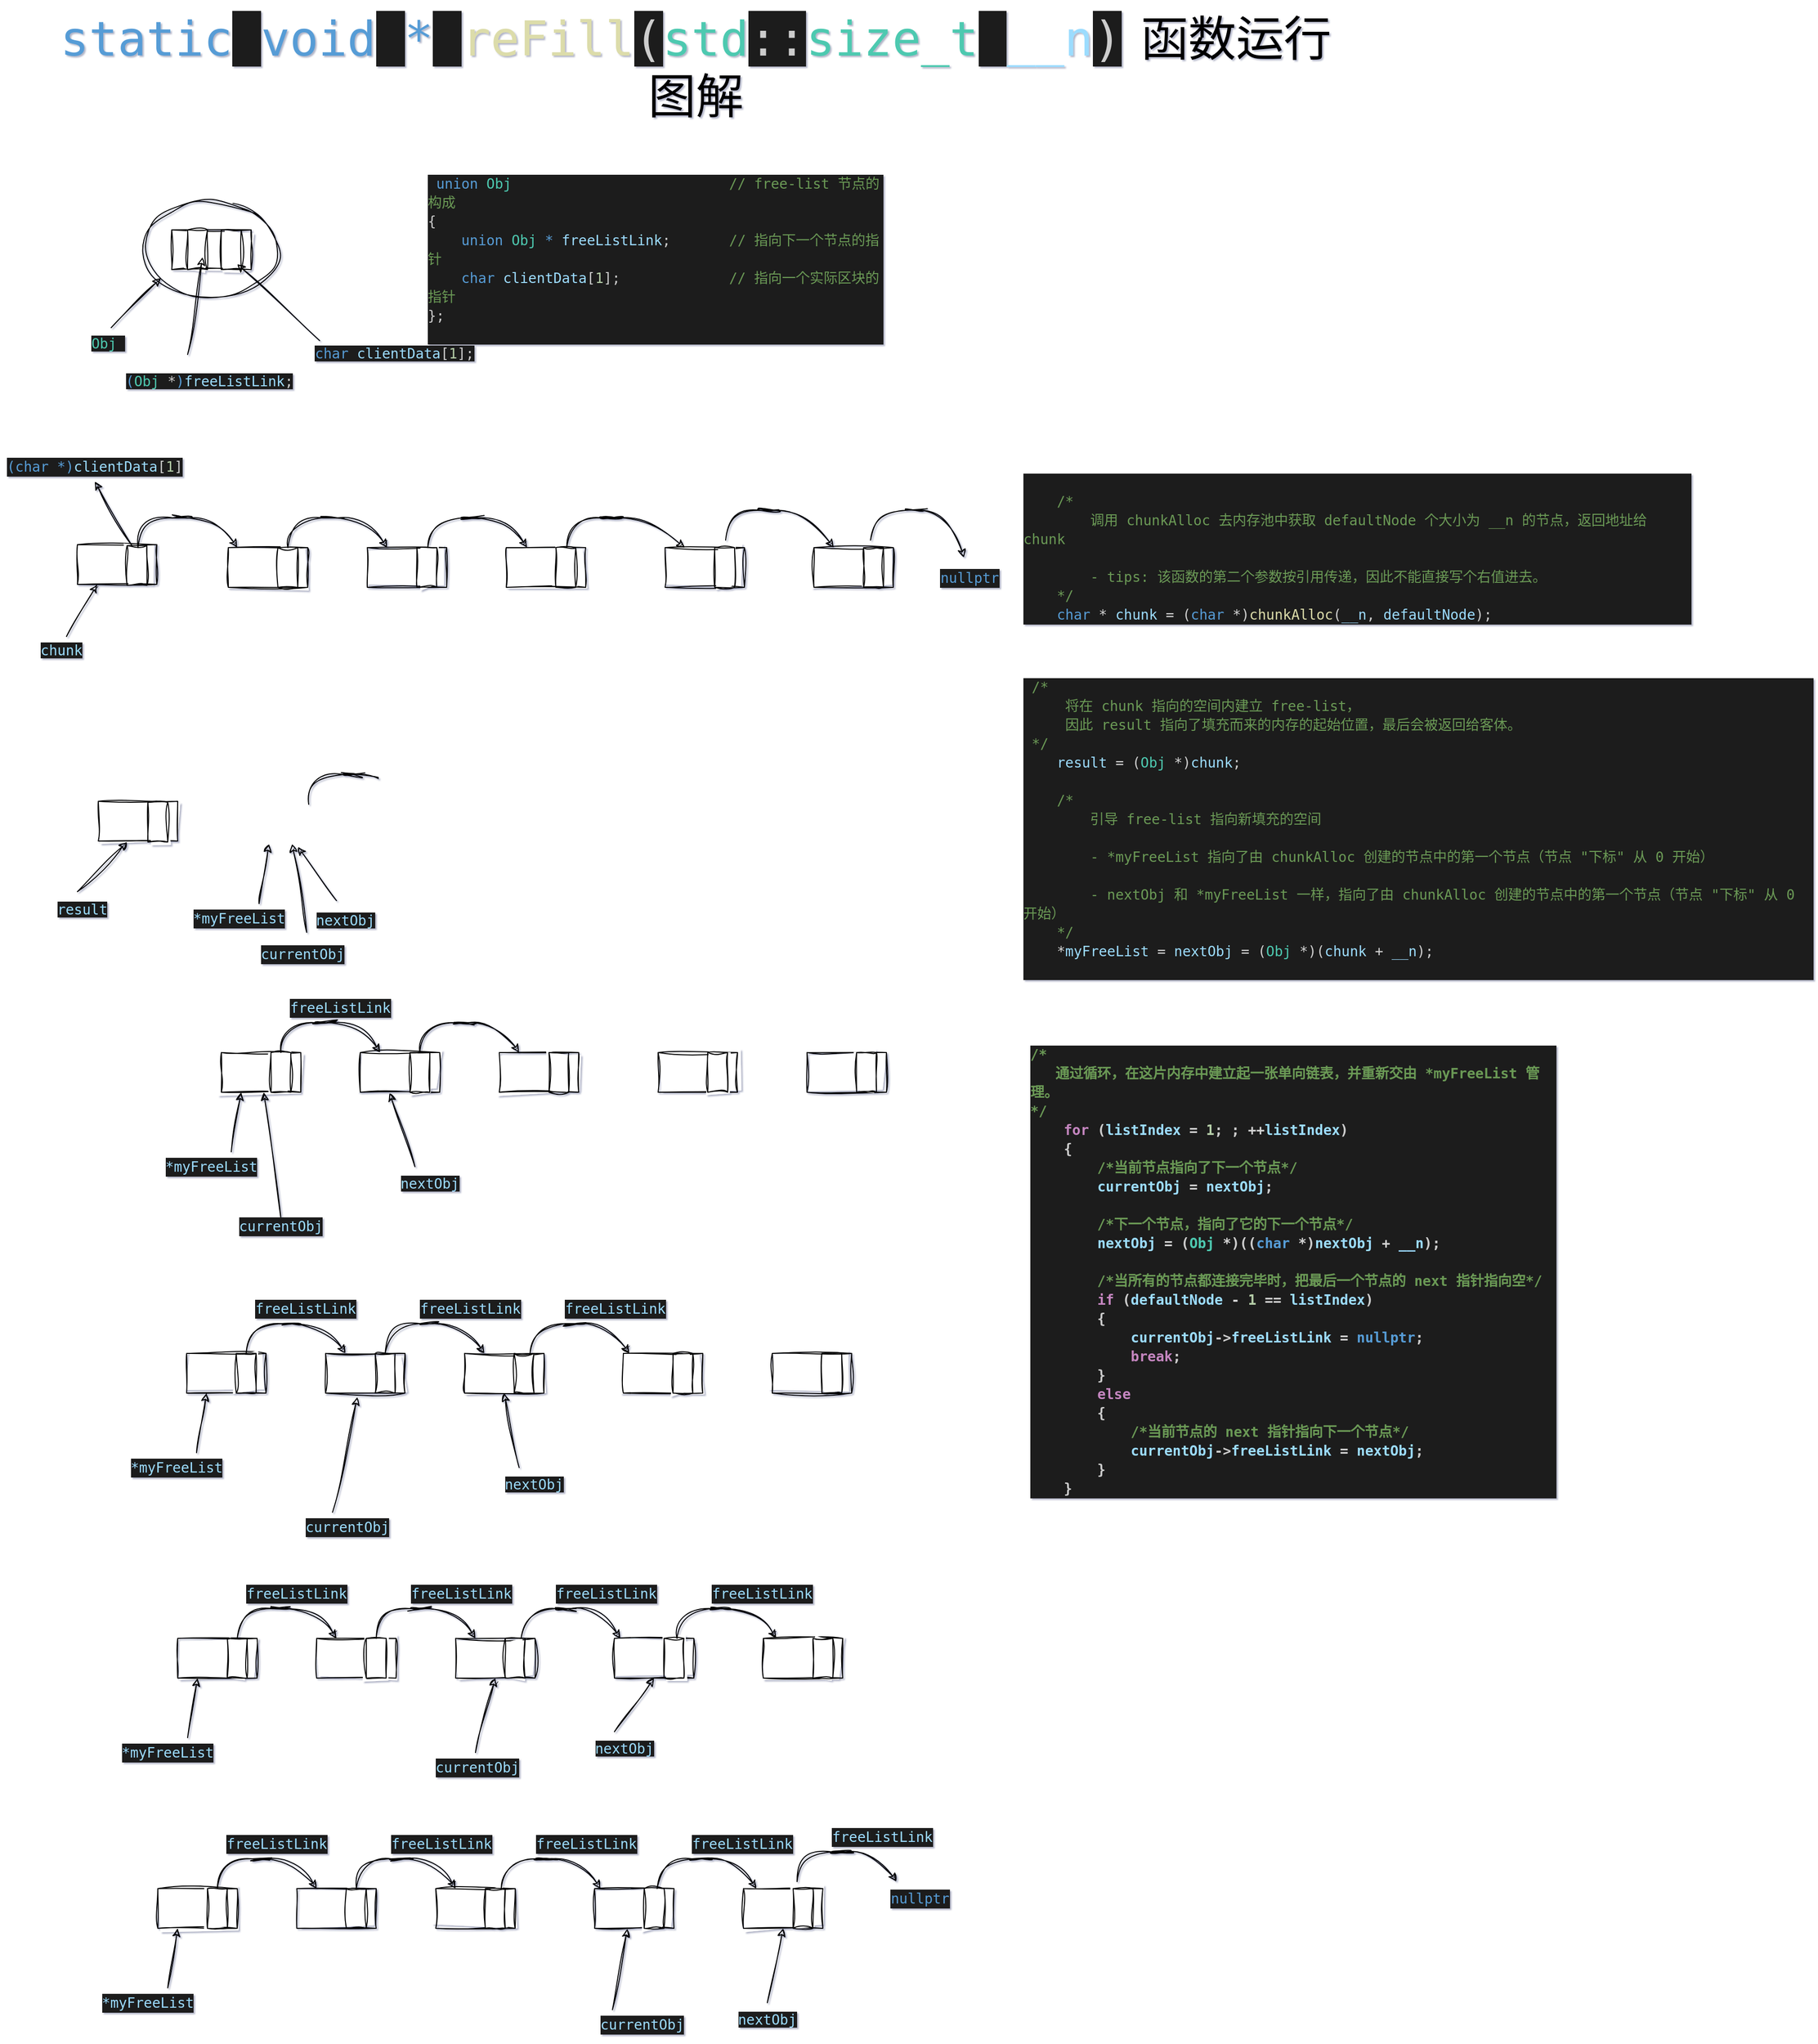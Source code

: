 <mxfile>
    <diagram id="wMo45nzH08YQBt-ZMu2K" name="第 1 页">
        <mxGraphModel dx="4106" dy="3493" grid="1" gridSize="7" guides="1" tooltips="1" connect="1" arrows="1" fold="1" page="1" pageScale="1" pageWidth="1600" pageHeight="900" background="none" math="0" shadow="1">
            <root>
                <mxCell id="0"/>
                <mxCell id="1" parent="0"/>
                <mxCell id="63" value="" style="rounded=0;whiteSpace=wrap;html=1;fillColor=#FFFFFF;sketch=1;curveFitting=1;jiggle=2;" parent="1" vertex="1">
                    <mxGeometry x="-1037" y="-919" width="80" height="40" as="geometry"/>
                </mxCell>
                <mxCell id="64" value="" style="rounded=0;whiteSpace=wrap;html=1;fillColor=#FFFFFF;sketch=1;curveFitting=1;jiggle=2;" parent="1" vertex="1">
                    <mxGeometry x="-1177" y="-919" width="80" height="40" as="geometry"/>
                </mxCell>
                <mxCell id="65" value="" style="rounded=0;whiteSpace=wrap;html=1;fillColor=#FFFFFF;sketch=1;curveFitting=1;jiggle=2;" parent="1" vertex="1">
                    <mxGeometry x="-1317" y="-919" width="80" height="40" as="geometry"/>
                </mxCell>
                <mxCell id="66" value="" style="rounded=0;whiteSpace=wrap;html=1;fillColor=#FFFFFF;sketch=1;curveFitting=1;jiggle=2;" parent="1" vertex="1">
                    <mxGeometry x="-877" y="-919" width="80" height="40" as="geometry"/>
                </mxCell>
                <mxCell id="67" value="" style="rounded=0;whiteSpace=wrap;html=1;fillColor=#FFFFFF;sketch=1;curveFitting=1;jiggle=2;" parent="1" vertex="1">
                    <mxGeometry x="-727" y="-919" width="80" height="40" as="geometry"/>
                </mxCell>
                <mxCell id="68" value="" style="rounded=0;whiteSpace=wrap;html=1;strokeColor=default;fontFamily=Helvetica;fontSize=12;fontColor=default;fillColor=default;rotation=90;sketch=1;curveFitting=1;jiggle=2;" parent="1" vertex="1">
                    <mxGeometry x="-1277" y="-909" width="40" height="20" as="geometry"/>
                </mxCell>
                <mxCell id="69" value="" style="rounded=0;whiteSpace=wrap;html=1;strokeColor=default;fontFamily=Helvetica;fontSize=12;fontColor=default;fillColor=default;rotation=90;sketch=1;curveFitting=1;jiggle=2;" parent="1" vertex="1">
                    <mxGeometry x="-1137" y="-909" width="40" height="20" as="geometry"/>
                </mxCell>
                <mxCell id="70" value="" style="rounded=0;whiteSpace=wrap;html=1;strokeColor=default;fontFamily=Helvetica;fontSize=12;fontColor=default;fillColor=default;rotation=90;sketch=1;curveFitting=1;jiggle=2;" parent="1" vertex="1">
                    <mxGeometry x="-687" y="-909" width="40" height="20" as="geometry"/>
                </mxCell>
                <mxCell id="71" value="" style="rounded=0;whiteSpace=wrap;html=1;strokeColor=default;fontFamily=Helvetica;fontSize=12;fontColor=default;fillColor=default;rotation=90;sketch=1;curveFitting=1;jiggle=2;" parent="1" vertex="1">
                    <mxGeometry x="-837" y="-909" width="40" height="20" as="geometry"/>
                </mxCell>
                <mxCell id="72" value="" style="rounded=0;whiteSpace=wrap;html=1;strokeColor=default;fontFamily=Helvetica;fontSize=12;fontColor=default;fillColor=default;rotation=90;sketch=1;curveFitting=1;jiggle=2;" parent="1" vertex="1">
                    <mxGeometry x="-997" y="-909" width="40" height="20" as="geometry"/>
                </mxCell>
                <mxCell id="73" value="" style="curved=1;endArrow=classic;html=1;entryX=0.25;entryY=0;entryDx=0;entryDy=0;sketch=1;curveFitting=1;jiggle=2;" parent="1" target="64" edge="1">
                    <mxGeometry width="50" height="50" relative="1" as="geometry">
                        <mxPoint x="-1257" y="-919.0" as="sourcePoint"/>
                        <mxPoint x="-1207" y="-969" as="targetPoint"/>
                        <Array as="points">
                            <mxPoint x="-1257" y="-949"/>
                            <mxPoint x="-1187" y="-949"/>
                            <mxPoint x="-1237" y="-949"/>
                            <mxPoint x="-1177" y="-949"/>
                        </Array>
                    </mxGeometry>
                </mxCell>
                <mxCell id="78" value="&lt;div style=&quot;color: rgb(204, 204, 204); background-color: rgb(31, 31, 31); font-family: Consolas, 微软雅黑, monospace, Consolas, &amp;quot;Courier New&amp;quot;, monospace; font-size: 14px; line-height: 19px;&quot;&gt;&lt;span style=&quot;color: #9cdcfe;&quot;&gt;*myFreeList&lt;/span&gt;&lt;/div&gt;" style="text;html=1;strokeColor=none;fillColor=none;align=center;verticalAlign=middle;whiteSpace=wrap;rounded=0;sketch=1;curveFitting=1;jiggle=2;" parent="1" vertex="1">
                    <mxGeometry x="-1357" y="-819" width="60" height="30" as="geometry"/>
                </mxCell>
                <mxCell id="79" value="" style="endArrow=classic;html=1;entryX=0.25;entryY=1;entryDx=0;entryDy=0;sketch=1;curveFitting=1;jiggle=2;" parent="1" target="65" edge="1">
                    <mxGeometry width="50" height="50" relative="1" as="geometry">
                        <mxPoint x="-1307" y="-819" as="sourcePoint"/>
                        <mxPoint x="-1257" y="-879" as="targetPoint"/>
                    </mxGeometry>
                </mxCell>
                <mxCell id="81" value="&lt;div style=&quot;color: rgb(204, 204, 204); background-color: rgb(31, 31, 31); font-family: Consolas, 微软雅黑, monospace, Consolas, &amp;quot;Courier New&amp;quot;, monospace; font-size: 14px; line-height: 19px;&quot;&gt;&lt;span style=&quot;color: #569cd6;&quot;&gt;nullptr&lt;/span&gt;&lt;/div&gt;" style="text;html=1;strokeColor=none;fillColor=none;align=center;verticalAlign=middle;whiteSpace=wrap;rounded=0;sketch=1;curveFitting=1;jiggle=2;" parent="1" vertex="1">
                    <mxGeometry x="-681" y="163" width="80" height="40" as="geometry"/>
                </mxCell>
                <mxCell id="82" value="" style="endArrow=classic;html=1;sketch=1;hachureGap=4;jiggle=2;curveFitting=1;fontFamily=Architects Daughter;fontSource=https%3A%2F%2Ffonts.googleapis.com%2Fcss%3Ffamily%3DArchitects%2BDaughter;fontSize=16;" parent="1" target="65" edge="1">
                    <mxGeometry width="50" height="50" relative="1" as="geometry">
                        <mxPoint x="-1259" y="-790" as="sourcePoint"/>
                        <mxPoint x="-1277" y="-871" as="targetPoint"/>
                    </mxGeometry>
                </mxCell>
                <mxCell id="83" value="&lt;div style=&quot;color: rgb(204, 204, 204); background-color: rgb(31, 31, 31); font-family: Consolas, 微软雅黑, monospace, Consolas, &amp;quot;Courier New&amp;quot;, monospace; font-size: 14px; line-height: 19px;&quot;&gt;&lt;span style=&quot;color: #9cdcfe;&quot;&gt;currentObj&lt;/span&gt;&lt;/div&gt;" style="text;html=1;strokeColor=none;fillColor=none;align=center;verticalAlign=middle;whiteSpace=wrap;rounded=0;sketch=1;hachureGap=4;jiggle=2;curveFitting=1;fontFamily=Architects Daughter;fontSource=https%3A%2F%2Ffonts.googleapis.com%2Fcss%3Ffamily%3DArchitects%2BDaughter;fontSize=20;" parent="1" vertex="1">
                    <mxGeometry x="-1293" y="-783" width="60" height="30" as="geometry"/>
                </mxCell>
                <mxCell id="84" value="" style="endArrow=classic;html=1;sketch=1;hachureGap=4;jiggle=2;curveFitting=1;fontFamily=Architects Daughter;fontSource=https%3A%2F%2Ffonts.googleapis.com%2Fcss%3Ffamily%3DArchitects%2BDaughter;fontSize=16;entryX=0.615;entryY=1.071;entryDx=0;entryDy=0;entryPerimeter=0;" parent="1" target="65" edge="1">
                    <mxGeometry width="50" height="50" relative="1" as="geometry">
                        <mxPoint x="-1229" y="-822" as="sourcePoint"/>
                        <mxPoint x="-1257" y="-864" as="targetPoint"/>
                    </mxGeometry>
                </mxCell>
                <mxCell id="85" value="&lt;span style=&quot;color: rgb(156, 220, 254); font-family: Consolas, 微软雅黑, monospace, Consolas, &amp;quot;Courier New&amp;quot;, monospace; font-size: 14px; background-color: rgb(31, 31, 31);&quot;&gt;nextObj&lt;/span&gt;" style="text;html=1;strokeColor=none;fillColor=none;align=center;verticalAlign=middle;whiteSpace=wrap;rounded=0;sketch=1;hachureGap=4;jiggle=2;curveFitting=1;fontFamily=Architects Daughter;fontSource=https%3A%2F%2Ffonts.googleapis.com%2Fcss%3Ffamily%3DArchitects%2BDaughter;fontSize=20;" parent="1" vertex="1">
                    <mxGeometry x="-1250" y="-819" width="60" height="30" as="geometry"/>
                </mxCell>
                <mxCell id="86" value="" style="rounded=0;whiteSpace=wrap;html=1;fillColor=#FFFFFF;sketch=1;curveFitting=1;jiggle=2;" parent="1" vertex="1">
                    <mxGeometry x="-1065" y="-669" width="80" height="40" as="geometry"/>
                </mxCell>
                <mxCell id="87" value="" style="rounded=0;whiteSpace=wrap;html=1;fillColor=#FFFFFF;sketch=1;curveFitting=1;jiggle=2;" parent="1" vertex="1">
                    <mxGeometry x="-1205" y="-669" width="80" height="40" as="geometry"/>
                </mxCell>
                <mxCell id="88" value="" style="rounded=0;whiteSpace=wrap;html=1;fillColor=#FFFFFF;sketch=1;curveFitting=1;jiggle=2;" parent="1" vertex="1">
                    <mxGeometry x="-1345" y="-669" width="80" height="40" as="geometry"/>
                </mxCell>
                <mxCell id="89" value="" style="rounded=0;whiteSpace=wrap;html=1;fillColor=#FFFFFF;sketch=1;curveFitting=1;jiggle=2;" parent="1" vertex="1">
                    <mxGeometry x="-905" y="-669" width="80" height="40" as="geometry"/>
                </mxCell>
                <mxCell id="90" value="" style="rounded=0;whiteSpace=wrap;html=1;fillColor=#FFFFFF;sketch=1;curveFitting=1;jiggle=2;" parent="1" vertex="1">
                    <mxGeometry x="-755" y="-669" width="80" height="40" as="geometry"/>
                </mxCell>
                <mxCell id="91" value="" style="rounded=0;whiteSpace=wrap;html=1;strokeColor=default;fontFamily=Helvetica;fontSize=12;fontColor=default;fillColor=default;rotation=90;sketch=1;curveFitting=1;jiggle=2;" parent="1" vertex="1">
                    <mxGeometry x="-1305" y="-659" width="40" height="20" as="geometry"/>
                </mxCell>
                <mxCell id="92" value="" style="rounded=0;whiteSpace=wrap;html=1;strokeColor=default;fontFamily=Helvetica;fontSize=12;fontColor=default;fillColor=default;rotation=90;sketch=1;curveFitting=1;jiggle=2;" parent="1" vertex="1">
                    <mxGeometry x="-1165" y="-659" width="40" height="20" as="geometry"/>
                </mxCell>
                <mxCell id="93" value="" style="rounded=0;whiteSpace=wrap;html=1;strokeColor=default;fontFamily=Helvetica;fontSize=12;fontColor=default;fillColor=default;rotation=90;sketch=1;curveFitting=1;jiggle=2;" parent="1" vertex="1">
                    <mxGeometry x="-715" y="-659" width="40" height="20" as="geometry"/>
                </mxCell>
                <mxCell id="94" value="" style="rounded=0;whiteSpace=wrap;html=1;strokeColor=default;fontFamily=Helvetica;fontSize=12;fontColor=default;fillColor=default;rotation=90;sketch=1;curveFitting=1;jiggle=2;" parent="1" vertex="1">
                    <mxGeometry x="-865" y="-659" width="40" height="20" as="geometry"/>
                </mxCell>
                <mxCell id="95" value="" style="rounded=0;whiteSpace=wrap;html=1;strokeColor=default;fontFamily=Helvetica;fontSize=12;fontColor=default;fillColor=default;rotation=90;sketch=1;curveFitting=1;jiggle=2;" parent="1" vertex="1">
                    <mxGeometry x="-1025" y="-659" width="40" height="20" as="geometry"/>
                </mxCell>
                <mxCell id="96" value="" style="curved=1;endArrow=classic;html=1;entryX=0.25;entryY=0;entryDx=0;entryDy=0;sketch=1;curveFitting=1;jiggle=2;" parent="1" target="87" edge="1">
                    <mxGeometry width="50" height="50" relative="1" as="geometry">
                        <mxPoint x="-1285" y="-669.0" as="sourcePoint"/>
                        <mxPoint x="-1235" y="-719" as="targetPoint"/>
                        <Array as="points">
                            <mxPoint x="-1285" y="-699"/>
                            <mxPoint x="-1215" y="-699"/>
                            <mxPoint x="-1265" y="-699"/>
                            <mxPoint x="-1205" y="-699"/>
                        </Array>
                    </mxGeometry>
                </mxCell>
                <mxCell id="99" value="" style="curved=1;endArrow=classic;html=1;entryX=0.25;entryY=0;entryDx=0;entryDy=0;sketch=1;curveFitting=1;jiggle=2;" parent="1" edge="1">
                    <mxGeometry width="50" height="50" relative="1" as="geometry">
                        <mxPoint x="-1145" y="-669.0" as="sourcePoint"/>
                        <mxPoint x="-1045" y="-669.0" as="targetPoint"/>
                        <Array as="points">
                            <mxPoint x="-1145" y="-699"/>
                            <mxPoint x="-1075" y="-699"/>
                            <mxPoint x="-1125" y="-699"/>
                            <mxPoint x="-1065" y="-699"/>
                        </Array>
                    </mxGeometry>
                </mxCell>
                <mxCell id="100" value="&lt;div style=&quot;color: rgb(204, 204, 204); background-color: rgb(31, 31, 31); font-family: Consolas, 微软雅黑, monospace, Consolas, &amp;quot;Courier New&amp;quot;, monospace; font-size: 14px; line-height: 19px;&quot;&gt;&lt;span style=&quot;color: #9cdcfe;&quot;&gt;freeListLink&lt;/span&gt;&lt;/div&gt;" style="text;html=1;strokeColor=none;fillColor=none;align=center;verticalAlign=middle;whiteSpace=wrap;rounded=0;sketch=1;curveFitting=1;jiggle=2;" parent="1" vertex="1">
                    <mxGeometry x="-1285" y="-729" width="120" height="30" as="geometry"/>
                </mxCell>
                <mxCell id="101" value="&lt;div style=&quot;color: rgb(204, 204, 204); background-color: rgb(31, 31, 31); font-family: Consolas, 微软雅黑, monospace, Consolas, &amp;quot;Courier New&amp;quot;, monospace; font-size: 14px; line-height: 19px;&quot;&gt;&lt;span style=&quot;color: #9cdcfe;&quot;&gt;*myFreeList&lt;/span&gt;&lt;/div&gt;" style="text;html=1;strokeColor=none;fillColor=none;align=center;verticalAlign=middle;whiteSpace=wrap;rounded=0;sketch=1;curveFitting=1;jiggle=2;" parent="1" vertex="1">
                    <mxGeometry x="-1385" y="-569" width="60" height="30" as="geometry"/>
                </mxCell>
                <mxCell id="102" value="" style="endArrow=classic;html=1;entryX=0.25;entryY=1;entryDx=0;entryDy=0;sketch=1;curveFitting=1;jiggle=2;" parent="1" target="88" edge="1">
                    <mxGeometry width="50" height="50" relative="1" as="geometry">
                        <mxPoint x="-1335" y="-569" as="sourcePoint"/>
                        <mxPoint x="-1285" y="-629" as="targetPoint"/>
                    </mxGeometry>
                </mxCell>
                <mxCell id="105" value="" style="endArrow=classic;html=1;sketch=1;hachureGap=4;jiggle=2;curveFitting=1;fontFamily=Architects Daughter;fontSource=https%3A%2F%2Ffonts.googleapis.com%2Fcss%3Ffamily%3DArchitects%2BDaughter;fontSize=16;" parent="1" target="88" edge="1">
                    <mxGeometry width="50" height="50" relative="1" as="geometry">
                        <mxPoint x="-1285" y="-502" as="sourcePoint"/>
                        <mxPoint x="-1305" y="-621" as="targetPoint"/>
                    </mxGeometry>
                </mxCell>
                <mxCell id="106" value="&lt;div style=&quot;color: rgb(204, 204, 204); background-color: rgb(31, 31, 31); font-family: Consolas, 微软雅黑, monospace, Consolas, &amp;quot;Courier New&amp;quot;, monospace; font-size: 14px; line-height: 19px;&quot;&gt;&lt;span style=&quot;color: #9cdcfe;&quot;&gt;currentObj&lt;/span&gt;&lt;/div&gt;" style="text;html=1;strokeColor=none;fillColor=none;align=center;verticalAlign=middle;whiteSpace=wrap;rounded=0;sketch=1;hachureGap=4;jiggle=2;curveFitting=1;fontFamily=Architects Daughter;fontSource=https%3A%2F%2Ffonts.googleapis.com%2Fcss%3Ffamily%3DArchitects%2BDaughter;fontSize=20;" parent="1" vertex="1">
                    <mxGeometry x="-1315" y="-509" width="60" height="30" as="geometry"/>
                </mxCell>
                <mxCell id="107" value="" style="endArrow=classic;html=1;sketch=1;hachureGap=4;jiggle=2;curveFitting=1;fontFamily=Architects Daughter;fontSource=https%3A%2F%2Ffonts.googleapis.com%2Fcss%3Ffamily%3DArchitects%2BDaughter;fontSize=16;entryX=0.368;entryY=1.018;entryDx=0;entryDy=0;entryPerimeter=0;exitX=0.25;exitY=0;exitDx=0;exitDy=0;" parent="1" source="108" target="87" edge="1">
                    <mxGeometry width="50" height="50" relative="1" as="geometry">
                        <mxPoint x="-1257" y="-572" as="sourcePoint"/>
                        <mxPoint x="-1285" y="-614" as="targetPoint"/>
                    </mxGeometry>
                </mxCell>
                <mxCell id="108" value="&lt;span style=&quot;color: rgb(156, 220, 254); font-family: Consolas, 微软雅黑, monospace, Consolas, &amp;quot;Courier New&amp;quot;, monospace; font-size: 14px; background-color: rgb(31, 31, 31);&quot;&gt;nextObj&lt;/span&gt;" style="text;html=1;strokeColor=none;fillColor=none;align=center;verticalAlign=middle;whiteSpace=wrap;rounded=0;sketch=1;hachureGap=4;jiggle=2;curveFitting=1;fontFamily=Architects Daughter;fontSource=https%3A%2F%2Ffonts.googleapis.com%2Fcss%3Ffamily%3DArchitects%2BDaughter;fontSize=20;" parent="1" vertex="1">
                    <mxGeometry x="-1165" y="-554" width="60" height="30" as="geometry"/>
                </mxCell>
                <mxCell id="109" value="" style="rounded=0;whiteSpace=wrap;html=1;fillColor=#FFFFFF;sketch=1;curveFitting=1;jiggle=2;" parent="1" vertex="1">
                    <mxGeometry x="-1100" y="-366" width="80" height="40" as="geometry"/>
                </mxCell>
                <mxCell id="110" value="" style="rounded=0;whiteSpace=wrap;html=1;fillColor=#FFFFFF;sketch=1;curveFitting=1;jiggle=2;" parent="1" vertex="1">
                    <mxGeometry x="-1240" y="-366" width="80" height="40" as="geometry"/>
                </mxCell>
                <mxCell id="111" value="" style="rounded=0;whiteSpace=wrap;html=1;fillColor=#FFFFFF;sketch=1;curveFitting=1;jiggle=2;" parent="1" vertex="1">
                    <mxGeometry x="-1380" y="-366" width="80" height="40" as="geometry"/>
                </mxCell>
                <mxCell id="112" value="" style="rounded=0;whiteSpace=wrap;html=1;fillColor=#FFFFFF;sketch=1;curveFitting=1;jiggle=2;" parent="1" vertex="1">
                    <mxGeometry x="-940" y="-366" width="80" height="40" as="geometry"/>
                </mxCell>
                <mxCell id="113" value="" style="rounded=0;whiteSpace=wrap;html=1;fillColor=#FFFFFF;sketch=1;curveFitting=1;jiggle=2;" parent="1" vertex="1">
                    <mxGeometry x="-790" y="-366" width="80" height="40" as="geometry"/>
                </mxCell>
                <mxCell id="114" value="" style="rounded=0;whiteSpace=wrap;html=1;strokeColor=default;fontFamily=Helvetica;fontSize=12;fontColor=default;fillColor=default;rotation=90;sketch=1;curveFitting=1;jiggle=2;" parent="1" vertex="1">
                    <mxGeometry x="-1340" y="-356" width="40" height="20" as="geometry"/>
                </mxCell>
                <mxCell id="115" value="" style="rounded=0;whiteSpace=wrap;html=1;strokeColor=default;fontFamily=Helvetica;fontSize=12;fontColor=default;fillColor=default;rotation=90;sketch=1;curveFitting=1;jiggle=2;" parent="1" vertex="1">
                    <mxGeometry x="-1200" y="-356" width="40" height="20" as="geometry"/>
                </mxCell>
                <mxCell id="116" value="" style="rounded=0;whiteSpace=wrap;html=1;strokeColor=default;fontFamily=Helvetica;fontSize=12;fontColor=default;fillColor=default;rotation=90;sketch=1;curveFitting=1;jiggle=2;" parent="1" vertex="1">
                    <mxGeometry x="-750" y="-356" width="40" height="20" as="geometry"/>
                </mxCell>
                <mxCell id="117" value="" style="rounded=0;whiteSpace=wrap;html=1;strokeColor=default;fontFamily=Helvetica;fontSize=12;fontColor=default;fillColor=default;rotation=90;sketch=1;curveFitting=1;jiggle=2;" parent="1" vertex="1">
                    <mxGeometry x="-900" y="-356" width="40" height="20" as="geometry"/>
                </mxCell>
                <mxCell id="118" value="" style="rounded=0;whiteSpace=wrap;html=1;strokeColor=default;fontFamily=Helvetica;fontSize=12;fontColor=default;fillColor=default;rotation=90;sketch=1;curveFitting=1;jiggle=2;" parent="1" vertex="1">
                    <mxGeometry x="-1060" y="-356" width="40" height="20" as="geometry"/>
                </mxCell>
                <mxCell id="119" value="" style="curved=1;endArrow=classic;html=1;entryX=0.25;entryY=0;entryDx=0;entryDy=0;sketch=1;curveFitting=1;jiggle=2;" parent="1" target="110" edge="1">
                    <mxGeometry width="50" height="50" relative="1" as="geometry">
                        <mxPoint x="-1320" y="-366.0" as="sourcePoint"/>
                        <mxPoint x="-1270" y="-416" as="targetPoint"/>
                        <Array as="points">
                            <mxPoint x="-1320" y="-396"/>
                            <mxPoint x="-1250" y="-396"/>
                            <mxPoint x="-1300" y="-396"/>
                            <mxPoint x="-1240" y="-396"/>
                        </Array>
                    </mxGeometry>
                </mxCell>
                <mxCell id="120" value="" style="curved=1;endArrow=classic;html=1;entryX=0.25;entryY=0;entryDx=0;entryDy=0;sketch=1;curveFitting=1;jiggle=2;" parent="1" edge="1">
                    <mxGeometry width="50" height="50" relative="1" as="geometry">
                        <mxPoint x="-1180" y="-366.0" as="sourcePoint"/>
                        <mxPoint x="-1080" y="-366.0" as="targetPoint"/>
                        <Array as="points">
                            <mxPoint x="-1180" y="-396"/>
                            <mxPoint x="-1110" y="-396"/>
                            <mxPoint x="-1160" y="-396"/>
                            <mxPoint x="-1100" y="-396"/>
                        </Array>
                    </mxGeometry>
                </mxCell>
                <mxCell id="121" value="&lt;div style=&quot;color: rgb(204, 204, 204); background-color: rgb(31, 31, 31); font-family: Consolas, 微软雅黑, monospace, Consolas, &amp;quot;Courier New&amp;quot;, monospace; font-size: 14px; line-height: 19px;&quot;&gt;&lt;span style=&quot;color: #9cdcfe;&quot;&gt;freeListLink&lt;/span&gt;&lt;/div&gt;" style="text;html=1;strokeColor=none;fillColor=none;align=center;verticalAlign=middle;whiteSpace=wrap;rounded=0;sketch=1;curveFitting=1;jiggle=2;" parent="1" vertex="1">
                    <mxGeometry x="-1320" y="-426" width="120" height="30" as="geometry"/>
                </mxCell>
                <mxCell id="122" value="&lt;div style=&quot;color: rgb(204, 204, 204); background-color: rgb(31, 31, 31); font-family: Consolas, 微软雅黑, monospace, Consolas, &amp;quot;Courier New&amp;quot;, monospace; font-size: 14px; line-height: 19px;&quot;&gt;&lt;span style=&quot;color: #9cdcfe;&quot;&gt;*myFreeList&lt;/span&gt;&lt;/div&gt;" style="text;html=1;strokeColor=none;fillColor=none;align=center;verticalAlign=middle;whiteSpace=wrap;rounded=0;sketch=1;curveFitting=1;jiggle=2;" parent="1" vertex="1">
                    <mxGeometry x="-1420" y="-266" width="60" height="30" as="geometry"/>
                </mxCell>
                <mxCell id="123" value="" style="endArrow=classic;html=1;entryX=0.25;entryY=1;entryDx=0;entryDy=0;sketch=1;curveFitting=1;jiggle=2;" parent="1" target="111" edge="1">
                    <mxGeometry width="50" height="50" relative="1" as="geometry">
                        <mxPoint x="-1370" y="-266" as="sourcePoint"/>
                        <mxPoint x="-1320" y="-326" as="targetPoint"/>
                    </mxGeometry>
                </mxCell>
                <mxCell id="124" value="" style="endArrow=classic;html=1;sketch=1;hachureGap=4;jiggle=2;curveFitting=1;fontFamily=Architects Daughter;fontSource=https%3A%2F%2Ffonts.googleapis.com%2Fcss%3Ffamily%3DArchitects%2BDaughter;fontSize=16;entryX=0.4;entryY=1.1;entryDx=0;entryDy=0;entryPerimeter=0;exitX=0.25;exitY=0;exitDx=0;exitDy=0;" parent="1" source="125" target="110" edge="1">
                    <mxGeometry width="50" height="50" relative="1" as="geometry">
                        <mxPoint x="-1320" y="-199.0" as="sourcePoint"/>
                        <mxPoint x="-1340" y="-318" as="targetPoint"/>
                    </mxGeometry>
                </mxCell>
                <mxCell id="125" value="&lt;div style=&quot;color: rgb(204, 204, 204); background-color: rgb(31, 31, 31); font-family: Consolas, 微软雅黑, monospace, Consolas, &amp;quot;Courier New&amp;quot;, monospace; font-size: 14px; line-height: 19px;&quot;&gt;&lt;span style=&quot;color: #9cdcfe;&quot;&gt;currentObj&lt;/span&gt;&lt;/div&gt;" style="text;html=1;strokeColor=none;fillColor=none;align=center;verticalAlign=middle;whiteSpace=wrap;rounded=0;sketch=1;hachureGap=4;jiggle=2;curveFitting=1;fontFamily=Architects Daughter;fontSource=https%3A%2F%2Ffonts.googleapis.com%2Fcss%3Ffamily%3DArchitects%2BDaughter;fontSize=20;" parent="1" vertex="1">
                    <mxGeometry x="-1248" y="-206" width="60" height="30" as="geometry"/>
                </mxCell>
                <mxCell id="126" value="" style="endArrow=classic;html=1;sketch=1;hachureGap=4;jiggle=2;curveFitting=1;fontFamily=Architects Daughter;fontSource=https%3A%2F%2Ffonts.googleapis.com%2Fcss%3Ffamily%3DArchitects%2BDaughter;fontSize=16;entryX=0.5;entryY=1;entryDx=0;entryDy=0;exitX=0.25;exitY=0;exitDx=0;exitDy=0;" parent="1" source="127" target="109" edge="1">
                    <mxGeometry width="50" height="50" relative="1" as="geometry">
                        <mxPoint x="-1292" y="-269" as="sourcePoint"/>
                        <mxPoint x="-1320" y="-311" as="targetPoint"/>
                    </mxGeometry>
                </mxCell>
                <mxCell id="127" value="&lt;span style=&quot;color: rgb(156, 220, 254); font-family: Consolas, 微软雅黑, monospace, Consolas, &amp;quot;Courier New&amp;quot;, monospace; font-size: 14px; background-color: rgb(31, 31, 31);&quot;&gt;nextObj&lt;/span&gt;" style="text;html=1;strokeColor=none;fillColor=none;align=center;verticalAlign=middle;whiteSpace=wrap;rounded=0;sketch=1;hachureGap=4;jiggle=2;curveFitting=1;fontFamily=Architects Daughter;fontSource=https%3A%2F%2Ffonts.googleapis.com%2Fcss%3Ffamily%3DArchitects%2BDaughter;fontSize=20;" parent="1" vertex="1">
                    <mxGeometry x="-1060" y="-251" width="60" height="30" as="geometry"/>
                </mxCell>
                <mxCell id="128" value="&lt;div style=&quot;color: rgb(204, 204, 204); background-color: rgb(31, 31, 31); font-family: Consolas, 微软雅黑, monospace, Consolas, &amp;quot;Courier New&amp;quot;, monospace; font-size: 14px; line-height: 19px;&quot;&gt;&lt;span style=&quot;color: #9cdcfe;&quot;&gt;freeListLink&lt;/span&gt;&lt;/div&gt;" style="text;html=1;strokeColor=none;fillColor=none;align=center;verticalAlign=middle;whiteSpace=wrap;rounded=0;sketch=1;curveFitting=1;jiggle=2;" parent="1" vertex="1">
                    <mxGeometry x="-1154" y="-426" width="120" height="30" as="geometry"/>
                </mxCell>
                <mxCell id="129" value="" style="curved=1;endArrow=classic;html=1;entryX=0.25;entryY=0;entryDx=0;entryDy=0;sketch=1;curveFitting=1;jiggle=2;" parent="1" edge="1">
                    <mxGeometry width="50" height="50" relative="1" as="geometry">
                        <mxPoint x="-1034" y="-366.0" as="sourcePoint"/>
                        <mxPoint x="-934" y="-366.0" as="targetPoint"/>
                        <Array as="points">
                            <mxPoint x="-1034" y="-396"/>
                            <mxPoint x="-964" y="-396"/>
                            <mxPoint x="-1014" y="-396"/>
                            <mxPoint x="-954" y="-396"/>
                        </Array>
                    </mxGeometry>
                </mxCell>
                <mxCell id="130" value="&lt;div style=&quot;color: rgb(204, 204, 204); background-color: rgb(31, 31, 31); font-family: Consolas, 微软雅黑, monospace, Consolas, &amp;quot;Courier New&amp;quot;, monospace; font-size: 14px; line-height: 19px;&quot;&gt;&lt;span style=&quot;color: #9cdcfe;&quot;&gt;freeListLink&lt;/span&gt;&lt;/div&gt;" style="text;html=1;strokeColor=none;fillColor=none;align=center;verticalAlign=middle;whiteSpace=wrap;rounded=0;sketch=1;curveFitting=1;jiggle=2;" parent="1" vertex="1">
                    <mxGeometry x="-1008" y="-426" width="120" height="30" as="geometry"/>
                </mxCell>
                <mxCell id="131" value="&lt;div style=&quot;color: rgb(204, 204, 204); background-color: rgb(31, 31, 31); font-family: Consolas, 微软雅黑, monospace, Consolas, &amp;quot;Courier New&amp;quot;, monospace; font-size: 14px; line-height: 19px;&quot;&gt;&lt;div&gt;&lt;span style=&quot;color: #6a9955;&quot;&gt;&lt;b&gt;/*&lt;/b&gt;&lt;/span&gt;&lt;/div&gt;&lt;div&gt;&lt;span style=&quot;color: #6a9955;&quot;&gt;&lt;b&gt;&amp;nbsp; &amp;nbsp;通过循环，在这片内存中建立起一张单向链表，并重新交由 *myFreeList 管理。&lt;/b&gt;&lt;/span&gt;&lt;/div&gt;&lt;div&gt;&lt;span style=&quot;color: #6a9955;&quot;&gt;&lt;b&gt;*/&lt;/b&gt;&lt;/span&gt;&lt;/div&gt;&lt;div&gt;&lt;b&gt;&amp;nbsp; &amp;nbsp; &lt;span style=&quot;color: #c586c0;&quot;&gt;for&lt;/span&gt; (&lt;span style=&quot;color: #9cdcfe;&quot;&gt;listIndex&lt;/span&gt; &lt;span style=&quot;color: #d4d4d4;&quot;&gt;=&lt;/span&gt; &lt;span style=&quot;color: #b5cea8;&quot;&gt;1&lt;/span&gt;; ; &lt;span style=&quot;color: #d4d4d4;&quot;&gt;++&lt;/span&gt;&lt;span style=&quot;color: #9cdcfe;&quot;&gt;listIndex&lt;/span&gt;)&lt;/b&gt;&lt;/div&gt;&lt;div&gt;&lt;b&gt;&amp;nbsp; &amp;nbsp; {&lt;/b&gt;&lt;/div&gt;&lt;div&gt;&lt;span style=&quot;color: #6a9955;&quot;&gt;&lt;b&gt;&amp;nbsp; &amp;nbsp; &amp;nbsp; &amp;nbsp; /*当前节点指向了下一个节点*/&lt;/b&gt;&lt;/span&gt;&lt;/div&gt;&lt;div&gt;&lt;b&gt;&amp;nbsp; &amp;nbsp; &amp;nbsp; &amp;nbsp; &lt;span style=&quot;color: #9cdcfe;&quot;&gt;currentObj&lt;/span&gt; &lt;span style=&quot;color: #d4d4d4;&quot;&gt;=&lt;/span&gt; &lt;span style=&quot;color: #9cdcfe;&quot;&gt;nextObj&lt;/span&gt;;&lt;/b&gt;&lt;/div&gt;&lt;b&gt;&lt;br&gt;&lt;/b&gt;&lt;div&gt;&lt;span style=&quot;color: #6a9955;&quot;&gt;&lt;b&gt;&amp;nbsp; &amp;nbsp; &amp;nbsp; &amp;nbsp; /*下一个节点，指向了它的下一个节点*/&lt;/b&gt;&lt;/span&gt;&lt;/div&gt;&lt;div&gt;&lt;b&gt;&amp;nbsp; &amp;nbsp; &amp;nbsp; &amp;nbsp; &lt;span style=&quot;color: #9cdcfe;&quot;&gt;nextObj&lt;/span&gt; &lt;span style=&quot;color: #d4d4d4;&quot;&gt;=&lt;/span&gt; (&lt;span style=&quot;color: #4ec9b0;&quot;&gt;Obj&lt;/span&gt; &lt;span style=&quot;color: #d4d4d4;&quot;&gt;*&lt;/span&gt;)((&lt;span style=&quot;color: #569cd6;&quot;&gt;char&lt;/span&gt; &lt;span style=&quot;color: #d4d4d4;&quot;&gt;*&lt;/span&gt;)&lt;span style=&quot;color: #9cdcfe;&quot;&gt;nextObj&lt;/span&gt; &lt;span style=&quot;color: #d4d4d4;&quot;&gt;+&lt;/span&gt; &lt;span style=&quot;color: #9cdcfe;&quot;&gt;__n&lt;/span&gt;);&lt;/b&gt;&lt;/div&gt;&lt;b&gt;&lt;br&gt;&lt;/b&gt;&lt;div&gt;&lt;span style=&quot;color: #6a9955;&quot;&gt;&lt;b&gt;&amp;nbsp; &amp;nbsp; &amp;nbsp; &amp;nbsp; /*当所有的节点都连接完毕时，把最后一个节点的 next 指针指向空*/&lt;/b&gt;&lt;/span&gt;&lt;/div&gt;&lt;div&gt;&lt;b&gt;&amp;nbsp; &amp;nbsp; &amp;nbsp; &amp;nbsp; &lt;span style=&quot;color: #c586c0;&quot;&gt;if&lt;/span&gt; (&lt;span style=&quot;color: #9cdcfe;&quot;&gt;defaultNode&lt;/span&gt; &lt;span style=&quot;color: #d4d4d4;&quot;&gt;-&lt;/span&gt; &lt;span style=&quot;color: #b5cea8;&quot;&gt;1&lt;/span&gt; &lt;span style=&quot;color: #d4d4d4;&quot;&gt;==&lt;/span&gt; &lt;span style=&quot;color: #9cdcfe;&quot;&gt;listIndex&lt;/span&gt;)&lt;/b&gt;&lt;/div&gt;&lt;div&gt;&lt;b&gt;&amp;nbsp; &amp;nbsp; &amp;nbsp; &amp;nbsp; {&lt;/b&gt;&lt;/div&gt;&lt;div&gt;&lt;b&gt;&amp;nbsp; &amp;nbsp; &amp;nbsp; &amp;nbsp; &amp;nbsp; &amp;nbsp; &lt;span style=&quot;color: #9cdcfe;&quot;&gt;currentObj&lt;/span&gt;-&amp;gt;&lt;span style=&quot;color: #9cdcfe;&quot;&gt;freeListLink&lt;/span&gt; &lt;span style=&quot;color: #d4d4d4;&quot;&gt;=&lt;/span&gt; &lt;span style=&quot;color: #569cd6;&quot;&gt;nullptr&lt;/span&gt;;&lt;/b&gt;&lt;/div&gt;&lt;div&gt;&lt;b&gt;&amp;nbsp; &amp;nbsp; &amp;nbsp; &amp;nbsp; &amp;nbsp; &amp;nbsp; &lt;span style=&quot;color: #c586c0;&quot;&gt;break&lt;/span&gt;;&lt;/b&gt;&lt;/div&gt;&lt;div&gt;&lt;b&gt;&amp;nbsp; &amp;nbsp; &amp;nbsp; &amp;nbsp; }&lt;/b&gt;&lt;/div&gt;&lt;div&gt;&lt;b&gt;&amp;nbsp; &amp;nbsp; &amp;nbsp; &amp;nbsp; &lt;span style=&quot;color: #c586c0;&quot;&gt;else&lt;/span&gt;&lt;/b&gt;&lt;/div&gt;&lt;div&gt;&lt;b&gt;&amp;nbsp; &amp;nbsp; &amp;nbsp; &amp;nbsp; {&lt;/b&gt;&lt;/div&gt;&lt;div&gt;&lt;span style=&quot;color: #6a9955;&quot;&gt;&lt;b&gt;&amp;nbsp; &amp;nbsp; &amp;nbsp; &amp;nbsp; &amp;nbsp; &amp;nbsp; /*当前节点的 next 指针指向下一个节点*/&lt;/b&gt;&lt;/span&gt;&lt;/div&gt;&lt;div&gt;&lt;b&gt;&amp;nbsp; &amp;nbsp; &amp;nbsp; &amp;nbsp; &amp;nbsp; &amp;nbsp; &lt;span style=&quot;color: #9cdcfe;&quot;&gt;currentObj&lt;/span&gt;-&amp;gt;&lt;span style=&quot;color: #9cdcfe;&quot;&gt;freeListLink&lt;/span&gt; &lt;span style=&quot;color: #d4d4d4;&quot;&gt;=&lt;/span&gt; &lt;span style=&quot;color: #9cdcfe;&quot;&gt;nextObj&lt;/span&gt;;&lt;/b&gt;&lt;/div&gt;&lt;div&gt;&lt;b&gt;&amp;nbsp; &amp;nbsp; &amp;nbsp; &amp;nbsp; }&lt;/b&gt;&lt;/div&gt;&lt;div&gt;&lt;b&gt;&amp;nbsp; &amp;nbsp; }&lt;/b&gt;&lt;/div&gt;&lt;/div&gt;" style="text;html=1;strokeColor=none;fillColor=none;align=left;verticalAlign=middle;whiteSpace=wrap;rounded=0;sketch=1;hachureGap=4;jiggle=2;curveFitting=1;fontFamily=Architects Daughter;fontSource=https%3A%2F%2Ffonts.googleapis.com%2Fcss%3Ffamily%3DArchitects%2BDaughter;fontSize=20;" parent="1" vertex="1">
                    <mxGeometry x="-532" y="-670" width="532" height="441" as="geometry"/>
                </mxCell>
                <mxCell id="132" value="&lt;div style=&quot;color: rgb(204, 204, 204); background-color: rgb(31, 31, 31); font-family: Consolas, 微软雅黑, monospace, Consolas, &amp;quot;Courier New&amp;quot;, monospace; font-size: 14px; line-height: 19px;&quot;&gt;&lt;div&gt;&lt;span style=&quot;color: #6a9955;&quot;&gt;&amp;nbsp;/*&lt;/span&gt;&lt;/div&gt;&lt;div&gt;&lt;span style=&quot;color: #6a9955;&quot;&gt;&amp;nbsp; &amp;nbsp; &amp;nbsp;将在 chunk 指向的空间内建立 free-list，&lt;/span&gt;&lt;/div&gt;&lt;div&gt;&lt;span style=&quot;color: #6a9955;&quot;&gt;&amp;nbsp; &amp;nbsp; &amp;nbsp;因此 result 指向了填充而来的内存的起始位置，最后会被返回给客体。&lt;/span&gt;&lt;/div&gt;&lt;div&gt;&lt;span style=&quot;color: #6a9955;&quot;&gt;&amp;nbsp;*/&lt;/span&gt;&lt;/div&gt;&lt;div&gt;&amp;nbsp; &amp;nbsp; &lt;span style=&quot;color: #9cdcfe;&quot;&gt;result&lt;/span&gt; &lt;span style=&quot;color: #d4d4d4;&quot;&gt;=&lt;/span&gt; (&lt;span style=&quot;color: #4ec9b0;&quot;&gt;Obj&lt;/span&gt; &lt;span style=&quot;color: #d4d4d4;&quot;&gt;*&lt;/span&gt;)&lt;span style=&quot;color: #9cdcfe;&quot;&gt;chunk&lt;/span&gt;;&lt;/div&gt;&lt;br&gt;&lt;div&gt;&lt;span style=&quot;color: #6a9955;&quot;&gt;&amp;nbsp; &amp;nbsp; /*&lt;/span&gt;&lt;/div&gt;&lt;div&gt;&lt;span style=&quot;color: #6a9955;&quot;&gt;&amp;nbsp; &amp;nbsp; &amp;nbsp; &amp;nbsp; 引导 free-list 指向新填充的空间&lt;/span&gt;&lt;/div&gt;&lt;br&gt;&lt;div&gt;&lt;span style=&quot;color: #6a9955;&quot;&gt;&amp;nbsp; &amp;nbsp; &amp;nbsp; &amp;nbsp; - *myFreeList 指向了由 chunkAlloc 创建的节点中的第一个节点（节点 &quot;下标&quot; 从 0 开始）&lt;/span&gt;&lt;/div&gt;&lt;br&gt;&lt;div&gt;&lt;span style=&quot;color: #6a9955;&quot;&gt;&amp;nbsp; &amp;nbsp; &amp;nbsp; &amp;nbsp; - nextObj 和 *myFreeList 一样，指向了由 chunkAlloc 创建的节点中的第一个节点（节点 &quot;下标&quot; 从 0 开始）&lt;/span&gt;&lt;/div&gt;&lt;div&gt;&lt;span style=&quot;color: #6a9955;&quot;&gt;&amp;nbsp; &amp;nbsp; */&lt;/span&gt;&lt;/div&gt;&lt;div&gt;&amp;nbsp; &amp;nbsp; &lt;span style=&quot;color: #d4d4d4;&quot;&gt;*&lt;/span&gt;&lt;span style=&quot;color: #9cdcfe;&quot;&gt;myFreeList&lt;/span&gt; &lt;span style=&quot;color: #d4d4d4;&quot;&gt;=&lt;/span&gt; &lt;span style=&quot;color: #9cdcfe;&quot;&gt;nextObj&lt;/span&gt; &lt;span style=&quot;color: #d4d4d4;&quot;&gt;=&lt;/span&gt; (&lt;span style=&quot;color: #4ec9b0;&quot;&gt;Obj&lt;/span&gt; &lt;span style=&quot;color: #d4d4d4;&quot;&gt;*&lt;/span&gt;)(&lt;span style=&quot;color: #9cdcfe;&quot;&gt;chunk&lt;/span&gt; &lt;span style=&quot;color: #d4d4d4;&quot;&gt;+&lt;/span&gt; &lt;span style=&quot;color: #9cdcfe;&quot;&gt;__n&lt;/span&gt;);&lt;/div&gt;&lt;br&gt;&lt;/div&gt;" style="text;html=1;strokeColor=none;fillColor=none;align=left;verticalAlign=middle;whiteSpace=wrap;rounded=0;sketch=1;hachureGap=4;jiggle=2;curveFitting=1;fontFamily=Architects Daughter;fontSource=https%3A%2F%2Ffonts.googleapis.com%2Fcss%3Ffamily%3DArchitects%2BDaughter;fontSize=20;" parent="1" vertex="1">
                    <mxGeometry x="-539" y="-1038" width="798" height="285" as="geometry"/>
                </mxCell>
                <mxCell id="133" value="" style="rounded=0;whiteSpace=wrap;html=1;fillColor=#FFFFFF;sketch=1;curveFitting=1;jiggle=2;" parent="1" vertex="1">
                    <mxGeometry x="-1469" y="-922" width="80" height="40" as="geometry"/>
                </mxCell>
                <mxCell id="134" value="" style="rounded=0;whiteSpace=wrap;html=1;strokeColor=default;fontFamily=Helvetica;fontSize=12;fontColor=default;fillColor=default;rotation=90;sketch=1;curveFitting=1;jiggle=2;" parent="1" vertex="1">
                    <mxGeometry x="-1429" y="-911" width="40" height="20" as="geometry"/>
                </mxCell>
                <mxCell id="138" value="" style="endArrow=classic;html=1;sketch=1;hachureGap=4;jiggle=2;curveFitting=1;fontFamily=Architects Daughter;fontSource=https%3A%2F%2Ffonts.googleapis.com%2Fcss%3Ffamily%3DArchitects%2BDaughter;fontSize=16;" parent="1" edge="1">
                    <mxGeometry width="50" height="50" relative="1" as="geometry">
                        <mxPoint x="-1490" y="-831" as="sourcePoint"/>
                        <mxPoint x="-1440" y="-881" as="targetPoint"/>
                    </mxGeometry>
                </mxCell>
                <mxCell id="139" value="&lt;span style=&quot;color: rgb(156, 220, 254); font-family: Consolas, 微软雅黑, monospace, Consolas, &amp;quot;Courier New&amp;quot;, monospace; font-size: 14px; text-align: left; background-color: rgb(31, 31, 31);&quot;&gt;result&lt;/span&gt;" style="text;html=1;strokeColor=none;fillColor=none;align=center;verticalAlign=middle;whiteSpace=wrap;rounded=0;sketch=1;hachureGap=4;jiggle=2;curveFitting=1;fontFamily=Architects Daughter;fontSource=https%3A%2F%2Ffonts.googleapis.com%2Fcss%3Ffamily%3DArchitects%2BDaughter;fontSize=20;" parent="1" vertex="1">
                    <mxGeometry x="-1515" y="-830" width="60" height="30" as="geometry"/>
                </mxCell>
                <mxCell id="140" value="" style="rounded=0;whiteSpace=wrap;html=1;fillColor=#FFFFFF;sketch=1;curveFitting=1;jiggle=2;" parent="1" vertex="1">
                    <mxGeometry x="-1109" y="-79" width="80" height="40" as="geometry"/>
                </mxCell>
                <mxCell id="141" value="" style="rounded=0;whiteSpace=wrap;html=1;fillColor=#FFFFFF;sketch=1;curveFitting=1;jiggle=2;" parent="1" vertex="1">
                    <mxGeometry x="-1249" y="-79" width="80" height="40" as="geometry"/>
                </mxCell>
                <mxCell id="142" value="" style="rounded=0;whiteSpace=wrap;html=1;fillColor=#FFFFFF;sketch=1;curveFitting=1;jiggle=2;" parent="1" vertex="1">
                    <mxGeometry x="-1389" y="-79" width="80" height="40" as="geometry"/>
                </mxCell>
                <mxCell id="143" value="" style="rounded=0;whiteSpace=wrap;html=1;fillColor=#FFFFFF;sketch=1;curveFitting=1;jiggle=2;" parent="1" vertex="1">
                    <mxGeometry x="-949" y="-79" width="80" height="40" as="geometry"/>
                </mxCell>
                <mxCell id="144" value="" style="rounded=0;whiteSpace=wrap;html=1;fillColor=#FFFFFF;sketch=1;curveFitting=1;jiggle=2;" parent="1" vertex="1">
                    <mxGeometry x="-799" y="-79" width="80" height="40" as="geometry"/>
                </mxCell>
                <mxCell id="145" value="" style="rounded=0;whiteSpace=wrap;html=1;strokeColor=default;fontFamily=Helvetica;fontSize=12;fontColor=default;fillColor=default;rotation=90;sketch=1;curveFitting=1;jiggle=2;" parent="1" vertex="1">
                    <mxGeometry x="-1349" y="-69" width="40" height="20" as="geometry"/>
                </mxCell>
                <mxCell id="146" value="" style="rounded=0;whiteSpace=wrap;html=1;strokeColor=default;fontFamily=Helvetica;fontSize=12;fontColor=default;fillColor=default;rotation=90;sketch=1;curveFitting=1;jiggle=2;" parent="1" vertex="1">
                    <mxGeometry x="-1209" y="-69" width="40" height="20" as="geometry"/>
                </mxCell>
                <mxCell id="147" value="" style="rounded=0;whiteSpace=wrap;html=1;strokeColor=default;fontFamily=Helvetica;fontSize=12;fontColor=default;fillColor=default;rotation=90;sketch=1;curveFitting=1;jiggle=2;" parent="1" vertex="1">
                    <mxGeometry x="-759" y="-69" width="40" height="20" as="geometry"/>
                </mxCell>
                <mxCell id="148" value="" style="rounded=0;whiteSpace=wrap;html=1;strokeColor=default;fontFamily=Helvetica;fontSize=12;fontColor=default;fillColor=default;rotation=90;sketch=1;curveFitting=1;jiggle=2;" parent="1" vertex="1">
                    <mxGeometry x="-909" y="-69" width="40" height="20" as="geometry"/>
                </mxCell>
                <mxCell id="149" value="" style="rounded=0;whiteSpace=wrap;html=1;strokeColor=default;fontFamily=Helvetica;fontSize=12;fontColor=default;fillColor=default;rotation=90;sketch=1;curveFitting=1;jiggle=2;" parent="1" vertex="1">
                    <mxGeometry x="-1069" y="-69" width="40" height="20" as="geometry"/>
                </mxCell>
                <mxCell id="150" value="" style="curved=1;endArrow=classic;html=1;entryX=0.25;entryY=0;entryDx=0;entryDy=0;sketch=1;curveFitting=1;jiggle=2;" parent="1" target="141" edge="1">
                    <mxGeometry width="50" height="50" relative="1" as="geometry">
                        <mxPoint x="-1329" y="-79.0" as="sourcePoint"/>
                        <mxPoint x="-1279" y="-129" as="targetPoint"/>
                        <Array as="points">
                            <mxPoint x="-1329" y="-109"/>
                            <mxPoint x="-1259" y="-109"/>
                            <mxPoint x="-1309" y="-109"/>
                            <mxPoint x="-1249" y="-109"/>
                        </Array>
                    </mxGeometry>
                </mxCell>
                <mxCell id="151" value="" style="curved=1;endArrow=classic;html=1;entryX=0.25;entryY=0;entryDx=0;entryDy=0;sketch=1;curveFitting=1;jiggle=2;" parent="1" edge="1">
                    <mxGeometry width="50" height="50" relative="1" as="geometry">
                        <mxPoint x="-1189" y="-79.0" as="sourcePoint"/>
                        <mxPoint x="-1089" y="-79.0" as="targetPoint"/>
                        <Array as="points">
                            <mxPoint x="-1189" y="-109"/>
                            <mxPoint x="-1119" y="-109"/>
                            <mxPoint x="-1169" y="-109"/>
                            <mxPoint x="-1109" y="-109"/>
                        </Array>
                    </mxGeometry>
                </mxCell>
                <mxCell id="152" value="&lt;div style=&quot;color: rgb(204, 204, 204); background-color: rgb(31, 31, 31); font-family: Consolas, 微软雅黑, monospace, Consolas, &amp;quot;Courier New&amp;quot;, monospace; font-size: 14px; line-height: 19px;&quot;&gt;&lt;span style=&quot;color: #9cdcfe;&quot;&gt;freeListLink&lt;/span&gt;&lt;/div&gt;" style="text;html=1;strokeColor=none;fillColor=none;align=center;verticalAlign=middle;whiteSpace=wrap;rounded=0;sketch=1;curveFitting=1;jiggle=2;" parent="1" vertex="1">
                    <mxGeometry x="-1329" y="-139" width="120" height="30" as="geometry"/>
                </mxCell>
                <mxCell id="153" value="&lt;div style=&quot;color: rgb(204, 204, 204); background-color: rgb(31, 31, 31); font-family: Consolas, 微软雅黑, monospace, Consolas, &amp;quot;Courier New&amp;quot;, monospace; font-size: 14px; line-height: 19px;&quot;&gt;&lt;span style=&quot;color: #9cdcfe;&quot;&gt;*myFreeList&lt;/span&gt;&lt;/div&gt;" style="text;html=1;strokeColor=none;fillColor=none;align=center;verticalAlign=middle;whiteSpace=wrap;rounded=0;sketch=1;curveFitting=1;jiggle=2;" parent="1" vertex="1">
                    <mxGeometry x="-1429" y="21" width="60" height="30" as="geometry"/>
                </mxCell>
                <mxCell id="154" value="" style="endArrow=classic;html=1;entryX=0.25;entryY=1;entryDx=0;entryDy=0;sketch=1;curveFitting=1;jiggle=2;" parent="1" target="142" edge="1">
                    <mxGeometry width="50" height="50" relative="1" as="geometry">
                        <mxPoint x="-1379" y="21" as="sourcePoint"/>
                        <mxPoint x="-1329" y="-39" as="targetPoint"/>
                    </mxGeometry>
                </mxCell>
                <mxCell id="155" value="" style="endArrow=classic;html=1;sketch=1;hachureGap=4;jiggle=2;curveFitting=1;fontFamily=Architects Daughter;fontSource=https%3A%2F%2Ffonts.googleapis.com%2Fcss%3Ffamily%3DArchitects%2BDaughter;fontSize=16;entryX=0.5;entryY=1;entryDx=0;entryDy=0;" parent="1" target="140" edge="1">
                    <mxGeometry width="50" height="50" relative="1" as="geometry">
                        <mxPoint x="-1089" y="36" as="sourcePoint"/>
                        <mxPoint x="-1349" y="-31" as="targetPoint"/>
                    </mxGeometry>
                </mxCell>
                <mxCell id="156" value="&lt;div style=&quot;color: rgb(204, 204, 204); background-color: rgb(31, 31, 31); font-family: Consolas, 微软雅黑, monospace, Consolas, &amp;quot;Courier New&amp;quot;, monospace; font-size: 14px; line-height: 19px;&quot;&gt;&lt;span style=&quot;color: #9cdcfe;&quot;&gt;currentObj&lt;/span&gt;&lt;/div&gt;" style="text;html=1;strokeColor=none;fillColor=none;align=center;verticalAlign=middle;whiteSpace=wrap;rounded=0;sketch=1;hachureGap=4;jiggle=2;curveFitting=1;fontFamily=Architects Daughter;fontSource=https%3A%2F%2Ffonts.googleapis.com%2Fcss%3Ffamily%3DArchitects%2BDaughter;fontSize=20;" parent="1" vertex="1">
                    <mxGeometry x="-1117" y="36" width="60" height="30" as="geometry"/>
                </mxCell>
                <mxCell id="157" value="" style="endArrow=classic;html=1;sketch=1;hachureGap=4;jiggle=2;curveFitting=1;fontFamily=Architects Daughter;fontSource=https%3A%2F%2Ffonts.googleapis.com%2Fcss%3Ffamily%3DArchitects%2BDaughter;fontSize=16;entryX=0.5;entryY=1;entryDx=0;entryDy=0;" parent="1" target="143" edge="1">
                    <mxGeometry width="50" height="50" relative="1" as="geometry">
                        <mxPoint x="-949" y="15" as="sourcePoint"/>
                        <mxPoint x="-1329" y="-24" as="targetPoint"/>
                    </mxGeometry>
                </mxCell>
                <mxCell id="158" value="&lt;span style=&quot;color: rgb(156, 220, 254); font-family: Consolas, 微软雅黑, monospace, Consolas, &amp;quot;Courier New&amp;quot;, monospace; font-size: 14px; background-color: rgb(31, 31, 31);&quot;&gt;nextObj&lt;/span&gt;" style="text;html=1;strokeColor=none;fillColor=none;align=center;verticalAlign=middle;whiteSpace=wrap;rounded=0;sketch=1;hachureGap=4;jiggle=2;curveFitting=1;fontFamily=Architects Daughter;fontSource=https%3A%2F%2Ffonts.googleapis.com%2Fcss%3Ffamily%3DArchitects%2BDaughter;fontSize=20;" parent="1" vertex="1">
                    <mxGeometry x="-969" y="15" width="60" height="30" as="geometry"/>
                </mxCell>
                <mxCell id="159" value="&lt;div style=&quot;color: rgb(204, 204, 204); background-color: rgb(31, 31, 31); font-family: Consolas, 微软雅黑, monospace, Consolas, &amp;quot;Courier New&amp;quot;, monospace; font-size: 14px; line-height: 19px;&quot;&gt;&lt;span style=&quot;color: #9cdcfe;&quot;&gt;freeListLink&lt;/span&gt;&lt;/div&gt;" style="text;html=1;strokeColor=none;fillColor=none;align=center;verticalAlign=middle;whiteSpace=wrap;rounded=0;sketch=1;curveFitting=1;jiggle=2;" parent="1" vertex="1">
                    <mxGeometry x="-1163" y="-139" width="120" height="30" as="geometry"/>
                </mxCell>
                <mxCell id="160" value="" style="curved=1;endArrow=classic;html=1;entryX=0.25;entryY=0;entryDx=0;entryDy=0;sketch=1;curveFitting=1;jiggle=2;" parent="1" edge="1">
                    <mxGeometry width="50" height="50" relative="1" as="geometry">
                        <mxPoint x="-1043" y="-79.0" as="sourcePoint"/>
                        <mxPoint x="-943" y="-79.0" as="targetPoint"/>
                        <Array as="points">
                            <mxPoint x="-1043" y="-109"/>
                            <mxPoint x="-973" y="-109"/>
                            <mxPoint x="-1023" y="-109"/>
                            <mxPoint x="-963" y="-109"/>
                        </Array>
                    </mxGeometry>
                </mxCell>
                <mxCell id="161" value="&lt;div style=&quot;color: rgb(204, 204, 204); background-color: rgb(31, 31, 31); font-family: Consolas, 微软雅黑, monospace, Consolas, &amp;quot;Courier New&amp;quot;, monospace; font-size: 14px; line-height: 19px;&quot;&gt;&lt;span style=&quot;color: #9cdcfe;&quot;&gt;freeListLink&lt;/span&gt;&lt;/div&gt;" style="text;html=1;strokeColor=none;fillColor=none;align=center;verticalAlign=middle;whiteSpace=wrap;rounded=0;sketch=1;curveFitting=1;jiggle=2;" parent="1" vertex="1">
                    <mxGeometry x="-1017" y="-139" width="120" height="30" as="geometry"/>
                </mxCell>
                <mxCell id="163" value="" style="curved=1;endArrow=classic;html=1;entryX=0.25;entryY=0;entryDx=0;entryDy=0;sketch=1;curveFitting=1;jiggle=2;" parent="1" edge="1">
                    <mxGeometry width="50" height="50" relative="1" as="geometry">
                        <mxPoint x="-886" y="-79" as="sourcePoint"/>
                        <mxPoint x="-786" y="-79" as="targetPoint"/>
                        <Array as="points">
                            <mxPoint x="-886" y="-109"/>
                            <mxPoint x="-816" y="-109"/>
                            <mxPoint x="-866" y="-109"/>
                            <mxPoint x="-806" y="-109"/>
                        </Array>
                    </mxGeometry>
                </mxCell>
                <mxCell id="164" value="&lt;div style=&quot;color: rgb(204, 204, 204); background-color: rgb(31, 31, 31); font-family: Consolas, 微软雅黑, monospace, Consolas, &amp;quot;Courier New&amp;quot;, monospace; font-size: 14px; line-height: 19px;&quot;&gt;&lt;span style=&quot;color: #9cdcfe;&quot;&gt;freeListLink&lt;/span&gt;&lt;/div&gt;" style="text;html=1;strokeColor=none;fillColor=none;align=center;verticalAlign=middle;whiteSpace=wrap;rounded=0;sketch=1;curveFitting=1;jiggle=2;" parent="1" vertex="1">
                    <mxGeometry x="-860" y="-139" width="120" height="30" as="geometry"/>
                </mxCell>
                <mxCell id="165" value="" style="rounded=0;whiteSpace=wrap;html=1;fillColor=#FFFFFF;sketch=1;curveFitting=1;jiggle=2;" parent="1" vertex="1">
                    <mxGeometry x="-1129" y="173" width="80" height="40" as="geometry"/>
                </mxCell>
                <mxCell id="166" value="" style="rounded=0;whiteSpace=wrap;html=1;fillColor=#FFFFFF;sketch=1;curveFitting=1;jiggle=2;" parent="1" vertex="1">
                    <mxGeometry x="-1269" y="173" width="80" height="40" as="geometry"/>
                </mxCell>
                <mxCell id="167" value="" style="rounded=0;whiteSpace=wrap;html=1;fillColor=#FFFFFF;sketch=1;curveFitting=1;jiggle=2;" parent="1" vertex="1">
                    <mxGeometry x="-1409" y="173" width="80" height="40" as="geometry"/>
                </mxCell>
                <mxCell id="168" value="" style="rounded=0;whiteSpace=wrap;html=1;fillColor=#FFFFFF;sketch=1;curveFitting=1;jiggle=2;" parent="1" vertex="1">
                    <mxGeometry x="-969" y="173" width="80" height="40" as="geometry"/>
                </mxCell>
                <mxCell id="169" value="" style="rounded=0;whiteSpace=wrap;html=1;fillColor=#FFFFFF;sketch=1;curveFitting=1;jiggle=2;" parent="1" vertex="1">
                    <mxGeometry x="-819" y="173" width="80" height="40" as="geometry"/>
                </mxCell>
                <mxCell id="170" value="" style="rounded=0;whiteSpace=wrap;html=1;strokeColor=default;fontFamily=Helvetica;fontSize=12;fontColor=default;fillColor=default;rotation=90;sketch=1;curveFitting=1;jiggle=2;" parent="1" vertex="1">
                    <mxGeometry x="-1369" y="183" width="40" height="20" as="geometry"/>
                </mxCell>
                <mxCell id="171" value="" style="rounded=0;whiteSpace=wrap;html=1;strokeColor=default;fontFamily=Helvetica;fontSize=12;fontColor=default;fillColor=default;rotation=90;sketch=1;curveFitting=1;jiggle=2;" parent="1" vertex="1">
                    <mxGeometry x="-1229" y="183" width="40" height="20" as="geometry"/>
                </mxCell>
                <mxCell id="172" value="" style="rounded=0;whiteSpace=wrap;html=1;strokeColor=default;fontFamily=Helvetica;fontSize=12;fontColor=default;fillColor=default;rotation=90;sketch=1;curveFitting=1;jiggle=2;" parent="1" vertex="1">
                    <mxGeometry x="-779" y="183" width="40" height="20" as="geometry"/>
                </mxCell>
                <mxCell id="173" value="" style="rounded=0;whiteSpace=wrap;html=1;strokeColor=default;fontFamily=Helvetica;fontSize=12;fontColor=default;fillColor=default;rotation=90;sketch=1;curveFitting=1;jiggle=2;" parent="1" vertex="1">
                    <mxGeometry x="-929" y="183" width="40" height="20" as="geometry"/>
                </mxCell>
                <mxCell id="174" value="" style="rounded=0;whiteSpace=wrap;html=1;strokeColor=default;fontFamily=Helvetica;fontSize=12;fontColor=default;fillColor=default;rotation=90;sketch=1;curveFitting=1;jiggle=2;" parent="1" vertex="1">
                    <mxGeometry x="-1089" y="183" width="40" height="20" as="geometry"/>
                </mxCell>
                <mxCell id="175" value="" style="curved=1;endArrow=classic;html=1;entryX=0.25;entryY=0;entryDx=0;entryDy=0;sketch=1;curveFitting=1;jiggle=2;" parent="1" target="166" edge="1">
                    <mxGeometry width="50" height="50" relative="1" as="geometry">
                        <mxPoint x="-1349" y="173" as="sourcePoint"/>
                        <mxPoint x="-1299" y="123" as="targetPoint"/>
                        <Array as="points">
                            <mxPoint x="-1349" y="143"/>
                            <mxPoint x="-1279" y="143"/>
                            <mxPoint x="-1329" y="143"/>
                            <mxPoint x="-1269" y="143"/>
                        </Array>
                    </mxGeometry>
                </mxCell>
                <mxCell id="176" value="" style="curved=1;endArrow=classic;html=1;entryX=0.25;entryY=0;entryDx=0;entryDy=0;sketch=1;curveFitting=1;jiggle=2;" parent="1" edge="1">
                    <mxGeometry width="50" height="50" relative="1" as="geometry">
                        <mxPoint x="-1209" y="173" as="sourcePoint"/>
                        <mxPoint x="-1109" y="173" as="targetPoint"/>
                        <Array as="points">
                            <mxPoint x="-1209" y="143"/>
                            <mxPoint x="-1139" y="143"/>
                            <mxPoint x="-1189" y="143"/>
                            <mxPoint x="-1129" y="143"/>
                        </Array>
                    </mxGeometry>
                </mxCell>
                <mxCell id="177" value="&lt;div style=&quot;color: rgb(204, 204, 204); background-color: rgb(31, 31, 31); font-family: Consolas, 微软雅黑, monospace, Consolas, &amp;quot;Courier New&amp;quot;, monospace; font-size: 14px; line-height: 19px;&quot;&gt;&lt;span style=&quot;color: #9cdcfe;&quot;&gt;freeListLink&lt;/span&gt;&lt;/div&gt;" style="text;html=1;strokeColor=none;fillColor=none;align=center;verticalAlign=middle;whiteSpace=wrap;rounded=0;sketch=1;curveFitting=1;jiggle=2;" parent="1" vertex="1">
                    <mxGeometry x="-1349" y="113" width="120" height="30" as="geometry"/>
                </mxCell>
                <mxCell id="178" value="&lt;div style=&quot;color: rgb(204, 204, 204); background-color: rgb(31, 31, 31); font-family: Consolas, 微软雅黑, monospace, Consolas, &amp;quot;Courier New&amp;quot;, monospace; font-size: 14px; line-height: 19px;&quot;&gt;&lt;span style=&quot;color: #9cdcfe;&quot;&gt;*myFreeList&lt;/span&gt;&lt;/div&gt;" style="text;html=1;strokeColor=none;fillColor=none;align=center;verticalAlign=middle;whiteSpace=wrap;rounded=0;sketch=1;curveFitting=1;jiggle=2;" parent="1" vertex="1">
                    <mxGeometry x="-1449" y="273" width="60" height="30" as="geometry"/>
                </mxCell>
                <mxCell id="179" value="" style="endArrow=classic;html=1;entryX=0.25;entryY=1;entryDx=0;entryDy=0;sketch=1;curveFitting=1;jiggle=2;" parent="1" target="167" edge="1">
                    <mxGeometry width="50" height="50" relative="1" as="geometry">
                        <mxPoint x="-1399" y="273" as="sourcePoint"/>
                        <mxPoint x="-1349" y="213" as="targetPoint"/>
                    </mxGeometry>
                </mxCell>
                <mxCell id="180" value="" style="endArrow=classic;html=1;sketch=1;hachureGap=4;jiggle=2;curveFitting=1;fontFamily=Architects Daughter;fontSource=https%3A%2F%2Ffonts.googleapis.com%2Fcss%3Ffamily%3DArchitects%2BDaughter;fontSize=16;entryX=0.413;entryY=1.013;entryDx=0;entryDy=0;entryPerimeter=0;exitX=0;exitY=0;exitDx=0;exitDy=0;" parent="1" source="181" target="168" edge="1">
                    <mxGeometry width="50" height="50" relative="1" as="geometry">
                        <mxPoint x="-1109" y="288" as="sourcePoint"/>
                        <mxPoint x="-1369" y="221" as="targetPoint"/>
                    </mxGeometry>
                </mxCell>
                <mxCell id="181" value="&lt;div style=&quot;color: rgb(204, 204, 204); background-color: rgb(31, 31, 31); font-family: Consolas, 微软雅黑, monospace, Consolas, &amp;quot;Courier New&amp;quot;, monospace; font-size: 14px; line-height: 19px;&quot;&gt;&lt;span style=&quot;color: #9cdcfe;&quot;&gt;currentObj&lt;/span&gt;&lt;/div&gt;" style="text;html=1;strokeColor=none;fillColor=none;align=center;verticalAlign=middle;whiteSpace=wrap;rounded=0;sketch=1;hachureGap=4;jiggle=2;curveFitting=1;fontFamily=Architects Daughter;fontSource=https%3A%2F%2Ffonts.googleapis.com%2Fcss%3Ffamily%3DArchitects%2BDaughter;fontSize=20;" parent="1" vertex="1">
                    <mxGeometry x="-951" y="295" width="60" height="30" as="geometry"/>
                </mxCell>
                <mxCell id="182" value="" style="endArrow=classic;html=1;sketch=1;hachureGap=4;jiggle=2;curveFitting=1;fontFamily=Architects Daughter;fontSource=https%3A%2F%2Ffonts.googleapis.com%2Fcss%3Ffamily%3DArchitects%2BDaughter;fontSize=16;entryX=0.5;entryY=1;entryDx=0;entryDy=0;exitX=0.5;exitY=0;exitDx=0;exitDy=0;" parent="1" source="183" target="169" edge="1">
                    <mxGeometry width="50" height="50" relative="1" as="geometry">
                        <mxPoint x="-969.0" y="267" as="sourcePoint"/>
                        <mxPoint x="-1349" y="228" as="targetPoint"/>
                    </mxGeometry>
                </mxCell>
                <mxCell id="183" value="&lt;span style=&quot;color: rgb(156, 220, 254); font-family: Consolas, 微软雅黑, monospace, Consolas, &amp;quot;Courier New&amp;quot;, monospace; font-size: 14px; background-color: rgb(31, 31, 31);&quot;&gt;nextObj&lt;/span&gt;" style="text;html=1;strokeColor=none;fillColor=none;align=center;verticalAlign=middle;whiteSpace=wrap;rounded=0;sketch=1;hachureGap=4;jiggle=2;curveFitting=1;fontFamily=Architects Daughter;fontSource=https%3A%2F%2Ffonts.googleapis.com%2Fcss%3Ffamily%3DArchitects%2BDaughter;fontSize=20;" parent="1" vertex="1">
                    <mxGeometry x="-825" y="288" width="60" height="30" as="geometry"/>
                </mxCell>
                <mxCell id="184" value="&lt;div style=&quot;color: rgb(204, 204, 204); background-color: rgb(31, 31, 31); font-family: Consolas, 微软雅黑, monospace, Consolas, &amp;quot;Courier New&amp;quot;, monospace; font-size: 14px; line-height: 19px;&quot;&gt;&lt;span style=&quot;color: #9cdcfe;&quot;&gt;freeListLink&lt;/span&gt;&lt;/div&gt;" style="text;html=1;strokeColor=none;fillColor=none;align=center;verticalAlign=middle;whiteSpace=wrap;rounded=0;sketch=1;curveFitting=1;jiggle=2;" parent="1" vertex="1">
                    <mxGeometry x="-1183" y="113" width="120" height="30" as="geometry"/>
                </mxCell>
                <mxCell id="185" value="" style="curved=1;endArrow=classic;html=1;entryX=0.25;entryY=0;entryDx=0;entryDy=0;sketch=1;curveFitting=1;jiggle=2;" parent="1" edge="1">
                    <mxGeometry width="50" height="50" relative="1" as="geometry">
                        <mxPoint x="-1063" y="173" as="sourcePoint"/>
                        <mxPoint x="-963" y="173" as="targetPoint"/>
                        <Array as="points">
                            <mxPoint x="-1063" y="143"/>
                            <mxPoint x="-993" y="143"/>
                            <mxPoint x="-1043" y="143"/>
                            <mxPoint x="-983" y="143"/>
                        </Array>
                    </mxGeometry>
                </mxCell>
                <mxCell id="186" value="&lt;div style=&quot;color: rgb(204, 204, 204); background-color: rgb(31, 31, 31); font-family: Consolas, 微软雅黑, monospace, Consolas, &amp;quot;Courier New&amp;quot;, monospace; font-size: 14px; line-height: 19px;&quot;&gt;&lt;span style=&quot;color: #9cdcfe;&quot;&gt;freeListLink&lt;/span&gt;&lt;/div&gt;" style="text;html=1;strokeColor=none;fillColor=none;align=center;verticalAlign=middle;whiteSpace=wrap;rounded=0;sketch=1;curveFitting=1;jiggle=2;" parent="1" vertex="1">
                    <mxGeometry x="-1037" y="113" width="120" height="30" as="geometry"/>
                </mxCell>
                <mxCell id="187" value="" style="curved=1;endArrow=classic;html=1;entryX=0.25;entryY=0;entryDx=0;entryDy=0;sketch=1;curveFitting=1;jiggle=2;" parent="1" edge="1">
                    <mxGeometry width="50" height="50" relative="1" as="geometry">
                        <mxPoint x="-906" y="173" as="sourcePoint"/>
                        <mxPoint x="-806" y="173" as="targetPoint"/>
                        <Array as="points">
                            <mxPoint x="-906" y="143"/>
                            <mxPoint x="-836" y="143"/>
                            <mxPoint x="-886" y="143"/>
                            <mxPoint x="-826" y="143"/>
                        </Array>
                    </mxGeometry>
                </mxCell>
                <mxCell id="188" value="&lt;div style=&quot;color: rgb(204, 204, 204); background-color: rgb(31, 31, 31); font-family: Consolas, 微软雅黑, monospace, Consolas, &amp;quot;Courier New&amp;quot;, monospace; font-size: 14px; line-height: 19px;&quot;&gt;&lt;span style=&quot;color: #9cdcfe;&quot;&gt;freeListLink&lt;/span&gt;&lt;/div&gt;" style="text;html=1;strokeColor=none;fillColor=none;align=center;verticalAlign=middle;whiteSpace=wrap;rounded=0;sketch=1;curveFitting=1;jiggle=2;" parent="1" vertex="1">
                    <mxGeometry x="-880" y="113" width="120" height="30" as="geometry"/>
                </mxCell>
                <mxCell id="191" value="" style="curved=1;endArrow=classic;html=1;entryX=0.25;entryY=0;entryDx=0;entryDy=0;sketch=1;curveFitting=1;jiggle=2;" parent="1" edge="1">
                    <mxGeometry width="50" height="50" relative="1" as="geometry">
                        <mxPoint x="-765" y="166" as="sourcePoint"/>
                        <mxPoint x="-665" y="166" as="targetPoint"/>
                        <Array as="points">
                            <mxPoint x="-765" y="136"/>
                            <mxPoint x="-695" y="136"/>
                            <mxPoint x="-745" y="136"/>
                            <mxPoint x="-685" y="136"/>
                        </Array>
                    </mxGeometry>
                </mxCell>
                <mxCell id="192" value="&lt;div style=&quot;color: rgb(204, 204, 204); background-color: rgb(31, 31, 31); font-family: Consolas, 微软雅黑, monospace, Consolas, &amp;quot;Courier New&amp;quot;, monospace; font-size: 14px; line-height: 19px;&quot;&gt;&lt;span style=&quot;color: #9cdcfe;&quot;&gt;freeListLink&lt;/span&gt;&lt;/div&gt;" style="text;html=1;strokeColor=none;fillColor=none;align=center;verticalAlign=middle;whiteSpace=wrap;rounded=0;sketch=1;curveFitting=1;jiggle=2;" parent="1" vertex="1">
                    <mxGeometry x="-739" y="106" width="120" height="30" as="geometry"/>
                </mxCell>
                <mxCell id="193" value="&lt;div style=&quot;color: rgb(204, 204, 204); background-color: rgb(31, 31, 31); font-family: Consolas, 微软雅黑, monospace, Consolas, &amp;quot;Courier New&amp;quot;, monospace; font-size: 14px; line-height: 19px;&quot;&gt;&lt;div&gt;&lt;br&gt;&lt;/div&gt;&lt;div&gt;&lt;span style=&quot;color: #6a9955;&quot;&gt;&amp;nbsp; &amp;nbsp; /*&lt;/span&gt;&lt;/div&gt;&lt;div&gt;&lt;span style=&quot;color: #6a9955;&quot;&gt;&amp;nbsp; &amp;nbsp; &amp;nbsp; &amp;nbsp; 调用 chunkAlloc 去内存池中获取 defaultNode 个大小为 __n 的节点，返回地址给 chunk&lt;/span&gt;&lt;/div&gt;&lt;br&gt;&lt;div&gt;&lt;span style=&quot;color: #6a9955;&quot;&gt;&amp;nbsp; &amp;nbsp; &amp;nbsp; &amp;nbsp; - tips: 该函数的第二个参数按引用传递，因此不能直接写个右值进去。&lt;/span&gt;&lt;/div&gt;&lt;div&gt;&lt;span style=&quot;color: #6a9955;&quot;&gt;&amp;nbsp; &amp;nbsp; */&lt;/span&gt;&lt;/div&gt;&lt;div&gt;&amp;nbsp; &amp;nbsp; &lt;span style=&quot;color: #569cd6;&quot;&gt;char&lt;/span&gt; &lt;span style=&quot;color: #d4d4d4;&quot;&gt;*&lt;/span&gt; &lt;span style=&quot;color: #9cdcfe;&quot;&gt;chunk&lt;/span&gt; &lt;span style=&quot;color: #d4d4d4;&quot;&gt;=&lt;/span&gt; (&lt;span style=&quot;color: #569cd6;&quot;&gt;char&lt;/span&gt; &lt;span style=&quot;color: #d4d4d4;&quot;&gt;*&lt;/span&gt;)&lt;span style=&quot;color: #dcdcaa;&quot;&gt;chunkAlloc&lt;/span&gt;(&lt;span style=&quot;color: #9cdcfe;&quot;&gt;__n&lt;/span&gt;, &lt;span style=&quot;color: #9cdcfe;&quot;&gt;defaultNode&lt;/span&gt;);&lt;/div&gt;&lt;/div&gt;" style="text;html=1;strokeColor=none;fillColor=none;align=left;verticalAlign=middle;whiteSpace=wrap;rounded=0;sketch=1;hachureGap=4;jiggle=2;curveFitting=1;fontFamily=Architects Daughter;fontSource=https%3A%2F%2Ffonts.googleapis.com%2Fcss%3Ffamily%3DArchitects%2BDaughter;fontSize=20;" parent="1" vertex="1">
                    <mxGeometry x="-539" y="-1244" width="675" height="133" as="geometry"/>
                </mxCell>
                <mxCell id="194" value="" style="rounded=0;whiteSpace=wrap;html=1;fillColor=#FFFFFF;sketch=1;curveFitting=1;jiggle=2;" parent="1" vertex="1">
                    <mxGeometry x="-1058" y="-1177.5" width="80" height="40" as="geometry"/>
                </mxCell>
                <mxCell id="195" value="" style="rounded=0;whiteSpace=wrap;html=1;fillColor=#FFFFFF;sketch=1;curveFitting=1;jiggle=2;" parent="1" vertex="1">
                    <mxGeometry x="-1198" y="-1177.5" width="80" height="40" as="geometry"/>
                </mxCell>
                <mxCell id="196" value="" style="rounded=0;whiteSpace=wrap;html=1;fillColor=#FFFFFF;sketch=1;curveFitting=1;jiggle=2;" parent="1" vertex="1">
                    <mxGeometry x="-1338" y="-1177.5" width="80" height="40" as="geometry"/>
                </mxCell>
                <mxCell id="197" value="" style="rounded=0;whiteSpace=wrap;html=1;fillColor=#FFFFFF;sketch=1;curveFitting=1;jiggle=2;" parent="1" vertex="1">
                    <mxGeometry x="-898" y="-1177.5" width="80" height="40" as="geometry"/>
                </mxCell>
                <mxCell id="198" value="" style="rounded=0;whiteSpace=wrap;html=1;fillColor=#FFFFFF;sketch=1;curveFitting=1;jiggle=2;" parent="1" vertex="1">
                    <mxGeometry x="-748" y="-1177.5" width="80" height="40" as="geometry"/>
                </mxCell>
                <mxCell id="199" value="" style="rounded=0;whiteSpace=wrap;html=1;strokeColor=default;fontFamily=Helvetica;fontSize=12;fontColor=default;fillColor=default;rotation=90;sketch=1;curveFitting=1;jiggle=2;" parent="1" vertex="1">
                    <mxGeometry x="-1298" y="-1167.5" width="40" height="20" as="geometry"/>
                </mxCell>
                <mxCell id="200" value="" style="rounded=0;whiteSpace=wrap;html=1;strokeColor=default;fontFamily=Helvetica;fontSize=12;fontColor=default;fillColor=default;rotation=90;sketch=1;curveFitting=1;jiggle=2;" parent="1" vertex="1">
                    <mxGeometry x="-1158" y="-1167.5" width="40" height="20" as="geometry"/>
                </mxCell>
                <mxCell id="201" value="" style="rounded=0;whiteSpace=wrap;html=1;strokeColor=default;fontFamily=Helvetica;fontSize=12;fontColor=default;fillColor=default;rotation=90;sketch=1;curveFitting=1;jiggle=2;" parent="1" vertex="1">
                    <mxGeometry x="-708" y="-1167.5" width="40" height="20" as="geometry"/>
                </mxCell>
                <mxCell id="202" value="" style="rounded=0;whiteSpace=wrap;html=1;strokeColor=default;fontFamily=Helvetica;fontSize=12;fontColor=default;fillColor=default;rotation=90;sketch=1;curveFitting=1;jiggle=2;" parent="1" vertex="1">
                    <mxGeometry x="-858" y="-1167.5" width="40" height="20" as="geometry"/>
                </mxCell>
                <mxCell id="203" value="" style="rounded=0;whiteSpace=wrap;html=1;strokeColor=default;fontFamily=Helvetica;fontSize=12;fontColor=default;fillColor=default;rotation=90;sketch=1;curveFitting=1;jiggle=2;" parent="1" vertex="1">
                    <mxGeometry x="-1018" y="-1167.5" width="40" height="20" as="geometry"/>
                </mxCell>
                <mxCell id="204" value="" style="curved=1;endArrow=classic;html=1;entryX=0.25;entryY=0;entryDx=0;entryDy=0;sketch=1;curveFitting=1;jiggle=2;" parent="1" target="195" edge="1">
                    <mxGeometry width="50" height="50" relative="1" as="geometry">
                        <mxPoint x="-1278" y="-1177.5" as="sourcePoint"/>
                        <mxPoint x="-1228" y="-1227.5" as="targetPoint"/>
                        <Array as="points">
                            <mxPoint x="-1278" y="-1207.5"/>
                            <mxPoint x="-1208" y="-1207.5"/>
                            <mxPoint x="-1258" y="-1207.5"/>
                            <mxPoint x="-1198" y="-1207.5"/>
                        </Array>
                    </mxGeometry>
                </mxCell>
                <mxCell id="210" value="" style="rounded=0;whiteSpace=wrap;html=1;fillColor=#FFFFFF;sketch=1;curveFitting=1;jiggle=2;" parent="1" vertex="1">
                    <mxGeometry x="-1490" y="-1180.5" width="80" height="40" as="geometry"/>
                </mxCell>
                <mxCell id="211" value="" style="rounded=0;whiteSpace=wrap;html=1;strokeColor=default;fontFamily=Helvetica;fontSize=12;fontColor=default;fillColor=default;rotation=90;sketch=1;curveFitting=1;jiggle=2;" parent="1" vertex="1">
                    <mxGeometry x="-1450" y="-1169.5" width="40" height="20" as="geometry"/>
                </mxCell>
                <mxCell id="224" value="&lt;span style=&quot;color: rgb(156, 220, 254); font-family: Consolas, 微软雅黑, monospace, Consolas, &amp;quot;Courier New&amp;quot;, monospace; font-size: 14px; text-align: left; background-color: rgb(31, 31, 31);&quot;&gt;chunk&lt;/span&gt;" style="text;html=1;strokeColor=none;fillColor=none;align=center;verticalAlign=middle;whiteSpace=wrap;rounded=0;sketch=1;hachureGap=4;jiggle=2;curveFitting=1;fontFamily=Architects Daughter;fontSource=https%3A%2F%2Ffonts.googleapis.com%2Fcss%3Ffamily%3DArchitects%2BDaughter;fontSize=20;" parent="1" vertex="1">
                    <mxGeometry x="-1536" y="-1091" width="60" height="30" as="geometry"/>
                </mxCell>
                <mxCell id="225" value="" style="endArrow=classic;html=1;sketch=1;hachureGap=4;jiggle=2;curveFitting=1;fontFamily=Architects Daughter;fontSource=https%3A%2F%2Ffonts.googleapis.com%2Fcss%3Ffamily%3DArchitects%2BDaughter;fontSize=16;entryX=0.25;entryY=1;entryDx=0;entryDy=0;" parent="1" target="210" edge="1">
                    <mxGeometry width="50" height="50" relative="1" as="geometry">
                        <mxPoint x="-1501" y="-1088" as="sourcePoint"/>
                        <mxPoint x="-1451" y="-1138" as="targetPoint"/>
                    </mxGeometry>
                </mxCell>
                <mxCell id="226" value="" style="curved=1;endArrow=classic;html=1;entryX=0.25;entryY=0;entryDx=0;entryDy=0;sketch=1;curveFitting=1;jiggle=2;" parent="1" edge="1">
                    <mxGeometry width="50" height="50" relative="1" as="geometry">
                        <mxPoint x="-1137" y="-1177.5" as="sourcePoint"/>
                        <mxPoint x="-1037" y="-1177.5" as="targetPoint"/>
                        <Array as="points">
                            <mxPoint x="-1137" y="-1207.5"/>
                            <mxPoint x="-1067" y="-1207.5"/>
                            <mxPoint x="-1117" y="-1207.5"/>
                            <mxPoint x="-1057" y="-1207.5"/>
                        </Array>
                    </mxGeometry>
                </mxCell>
                <mxCell id="227" value="" style="curved=1;endArrow=classic;html=1;entryX=0.25;entryY=0;entryDx=0;entryDy=0;sketch=1;curveFitting=1;jiggle=2;" parent="1" edge="1">
                    <mxGeometry width="50" height="50" relative="1" as="geometry">
                        <mxPoint x="-1429" y="-1177.5" as="sourcePoint"/>
                        <mxPoint x="-1329" y="-1177.5" as="targetPoint"/>
                        <Array as="points">
                            <mxPoint x="-1429" y="-1207.5"/>
                            <mxPoint x="-1359" y="-1207.5"/>
                            <mxPoint x="-1409" y="-1207.5"/>
                            <mxPoint x="-1349" y="-1207.5"/>
                        </Array>
                    </mxGeometry>
                </mxCell>
                <mxCell id="229" value="&lt;div style=&quot;color: rgb(204, 204, 204); background-color: rgb(31, 31, 31); font-family: Consolas, 微软雅黑, monospace, Consolas, &amp;quot;Courier New&amp;quot;, monospace; font-size: 14px; line-height: 19px;&quot;&gt;&lt;span style=&quot;color: #569cd6;&quot;&gt;nullptr&lt;/span&gt;&lt;/div&gt;" style="text;html=1;strokeColor=none;fillColor=none;align=center;verticalAlign=middle;whiteSpace=wrap;rounded=0;sketch=1;curveFitting=1;jiggle=2;" parent="1" vertex="1">
                    <mxGeometry x="-631" y="-1167.5" width="80" height="40" as="geometry"/>
                </mxCell>
                <mxCell id="230" value="" style="curved=1;endArrow=classic;html=1;sketch=1;curveFitting=1;jiggle=2;" parent="1" target="229" edge="1">
                    <mxGeometry width="50" height="50" relative="1" as="geometry">
                        <mxPoint x="-691" y="-1185.0" as="sourcePoint"/>
                        <mxPoint x="-591" y="-1185" as="targetPoint"/>
                        <Array as="points">
                            <mxPoint x="-691" y="-1215"/>
                            <mxPoint x="-621" y="-1215"/>
                            <mxPoint x="-671" y="-1215"/>
                            <mxPoint x="-611" y="-1215"/>
                        </Array>
                    </mxGeometry>
                </mxCell>
                <mxCell id="231" value="" style="curved=1;endArrow=classic;html=1;entryX=0.25;entryY=0;entryDx=0;entryDy=0;sketch=1;curveFitting=1;jiggle=2;" parent="1" target="198" edge="1">
                    <mxGeometry width="50" height="50" relative="1" as="geometry">
                        <mxPoint x="-837" y="-1185.0" as="sourcePoint"/>
                        <mxPoint x="-737" y="-1185" as="targetPoint"/>
                        <Array as="points">
                            <mxPoint x="-837" y="-1215"/>
                            <mxPoint x="-767" y="-1215"/>
                            <mxPoint x="-817" y="-1215"/>
                            <mxPoint x="-757" y="-1215"/>
                        </Array>
                    </mxGeometry>
                </mxCell>
                <mxCell id="232" value="" style="curved=1;endArrow=classic;html=1;entryX=0.25;entryY=0;entryDx=0;entryDy=0;sketch=1;curveFitting=1;jiggle=2;" parent="1" target="197" edge="1">
                    <mxGeometry width="50" height="50" relative="1" as="geometry">
                        <mxPoint x="-997" y="-1177.5" as="sourcePoint"/>
                        <mxPoint x="-897" y="-1177.5" as="targetPoint"/>
                        <Array as="points">
                            <mxPoint x="-997" y="-1207.5"/>
                            <mxPoint x="-927" y="-1207.5"/>
                            <mxPoint x="-977" y="-1207.5"/>
                            <mxPoint x="-917" y="-1207.5"/>
                        </Array>
                    </mxGeometry>
                </mxCell>
                <mxCell id="233" value="&lt;div style=&quot;background-color: rgb(31, 31, 31); font-family: Consolas, 微软雅黑, monospace, Consolas, &amp;quot;Courier New&amp;quot;, monospace; font-size: 14px; line-height: 19px;&quot;&gt;&lt;font color=&quot;#569cd6&quot;&gt;(char *)&lt;/font&gt;&lt;span style=&quot;color: rgb(156, 220, 254);&quot;&gt;clientData&lt;/span&gt;&lt;font color=&quot;#cccccc&quot;&gt;[&lt;/font&gt;&lt;span style=&quot;color: rgb(181, 206, 168);&quot;&gt;1&lt;/span&gt;&lt;font color=&quot;#cccccc&quot;&gt;]&lt;/font&gt;&lt;/div&gt;" style="text;html=1;strokeColor=none;fillColor=none;align=center;verticalAlign=middle;whiteSpace=wrap;rounded=0;sketch=1;hachureGap=4;jiggle=2;curveFitting=1;fontFamily=Architects Daughter;fontSource=https%3A%2F%2Ffonts.googleapis.com%2Fcss%3Ffamily%3DArchitects%2BDaughter;fontSize=20;" parent="1" vertex="1">
                    <mxGeometry x="-1568" y="-1274" width="191" height="30" as="geometry"/>
                </mxCell>
                <mxCell id="239" value="" style="endArrow=classic;html=1;sketch=1;hachureGap=4;jiggle=2;curveFitting=1;fontFamily=Architects Daughter;fontSource=https%3A%2F%2Ffonts.googleapis.com%2Fcss%3Ffamily%3DArchitects%2BDaughter;fontSize=16;entryX=0.5;entryY=1;entryDx=0;entryDy=0;exitX=0;exitY=0.75;exitDx=0;exitDy=0;" parent="1" source="211" target="233" edge="1">
                    <mxGeometry width="50" height="50" relative="1" as="geometry">
                        <mxPoint x="-1450" y="-1201.211" as="sourcePoint"/>
                        <mxPoint x="-1450" y="-1251.211" as="targetPoint"/>
                    </mxGeometry>
                </mxCell>
                <mxCell id="242" value="" style="rounded=0;whiteSpace=wrap;html=1;fillColor=#FFFFFF;sketch=1;curveFitting=1;jiggle=2;" parent="1" vertex="1">
                    <mxGeometry x="-1395" y="-1497.5" width="80" height="40" as="geometry"/>
                </mxCell>
                <mxCell id="243" value="" style="rounded=0;whiteSpace=wrap;html=1;strokeColor=default;fontFamily=Helvetica;fontSize=12;fontColor=default;fillColor=default;rotation=90;sketch=1;curveFitting=1;jiggle=2;" parent="1" vertex="1">
                    <mxGeometry x="-1355" y="-1487.5" width="40" height="20" as="geometry"/>
                </mxCell>
                <mxCell id="244" value="" style="rounded=0;whiteSpace=wrap;html=1;strokeColor=default;fontFamily=Helvetica;fontSize=12;fontColor=default;fillColor=default;rotation=90;sketch=1;curveFitting=1;jiggle=2;" parent="1" vertex="1">
                    <mxGeometry x="-1389" y="-1487.5" width="40" height="20" as="geometry"/>
                </mxCell>
                <mxCell id="245" value="" style="ellipse;whiteSpace=wrap;html=1;sketch=1;hachureGap=4;jiggle=2;curveFitting=1;fontFamily=Architects Daughter;fontSource=https%3A%2F%2Ffonts.googleapis.com%2Fcss%3Ffamily%3DArchitects%2BDaughter;fontSize=20;fillColor=none;" parent="1" vertex="1">
                    <mxGeometry x="-1423.5" y="-1526" width="137" height="97" as="geometry"/>
                </mxCell>
                <mxCell id="246" value="&lt;div style=&quot;background-color: rgb(31, 31, 31); font-family: Consolas, 微软雅黑, monospace, Consolas, &amp;quot;Courier New&amp;quot;, monospace; font-size: 14px; line-height: 19px;&quot;&gt;&lt;div style=&quot;color: rgb(204, 204, 204);&quot;&gt;&amp;nbsp;&lt;span style=&quot;color: #569cd6;&quot;&gt;union&lt;/span&gt; &lt;span style=&quot;color: #4ec9b0;&quot;&gt;Obj&lt;/span&gt; &amp;nbsp; &amp;nbsp; &amp;nbsp; &amp;nbsp; &amp;nbsp; &lt;span style=&quot;white-space: pre;&quot;&gt;&#9;&lt;/span&gt;&lt;span style=&quot;white-space: pre;&quot;&gt;&#9;&lt;/span&gt;&amp;nbsp; &amp;nbsp; &lt;span style=&quot;color: #6a9955;&quot;&gt;// free-list 节点的构成&lt;/span&gt;&lt;/div&gt;&lt;div style=&quot;color: rgb(204, 204, 204);&quot;&gt;{&lt;/div&gt;&lt;div style=&quot;&quot;&gt;&lt;font color=&quot;#cccccc&quot;&gt;&amp;nbsp; &amp;nbsp;&amp;nbsp;&lt;/font&gt;&lt;span style=&quot;color: rgb(86, 156, 214);&quot;&gt;union&lt;/span&gt; &lt;span style=&quot;color: rgb(78, 201, 176);&quot;&gt;Obj&lt;/span&gt; &lt;span style=&quot;color: rgb(86, 156, 214);&quot;&gt;*&lt;/span&gt; &lt;span style=&quot;color: rgb(156, 220, 254);&quot;&gt;freeListLink&lt;/span&gt;&lt;font color=&quot;#cccccc&quot;&gt;;&lt;/font&gt;&lt;span style=&quot;color: rgb(106, 153, 85);&quot;&gt; &amp;nbsp; &amp;nbsp; &amp;nbsp; // 指向下一个节点的指针&lt;/span&gt;&lt;/div&gt;&lt;div style=&quot;&quot;&gt;&lt;font color=&quot;#cccccc&quot;&gt;&amp;nbsp; &amp;nbsp;&amp;nbsp;&lt;/font&gt;&lt;span style=&quot;color: rgb(86, 156, 214);&quot;&gt;char&lt;/span&gt; &lt;span style=&quot;color: rgb(156, 220, 254);&quot;&gt;clientData&lt;/span&gt;&lt;font color=&quot;#cccccc&quot;&gt;[&lt;/font&gt;&lt;span style=&quot;color: rgb(181, 206, 168);&quot;&gt;1&lt;/span&gt;&lt;font color=&quot;#cccccc&quot;&gt;];&lt;/font&gt;&lt;span style=&quot;color: rgb(106, 153, 85);&quot;&gt; &amp;nbsp; &amp;nbsp; &amp;nbsp; &amp;nbsp; &amp;nbsp; &amp;nbsp; // 指向一个实际区块的指针&lt;/span&gt;&lt;/div&gt;&lt;div style=&quot;color: rgb(204, 204, 204);&quot;&gt;};&lt;/div&gt;&lt;div style=&quot;color: rgb(204, 204, 204);&quot;&gt;&amp;nbsp; &amp;nbsp; &lt;/div&gt;&lt;/div&gt;" style="text;html=1;strokeColor=none;fillColor=none;align=left;verticalAlign=middle;whiteSpace=wrap;rounded=0;sketch=1;hachureGap=4;jiggle=2;curveFitting=1;fontFamily=Architects Daughter;fontSource=https%3A%2F%2Ffonts.googleapis.com%2Fcss%3Ffamily%3DArchitects%2BDaughter;fontSize=20;" parent="1" vertex="1">
                    <mxGeometry x="-1139.5" y="-1526" width="461" height="116" as="geometry"/>
                </mxCell>
                <mxCell id="247" value="" style="endArrow=classic;html=1;sketch=1;hachureGap=4;jiggle=2;curveFitting=1;fontFamily=Architects Daughter;fontSource=https%3A%2F%2Ffonts.googleapis.com%2Fcss%3Ffamily%3DArchitects%2BDaughter;fontSize=16;" parent="1" edge="1">
                    <mxGeometry width="50" height="50" relative="1" as="geometry">
                        <mxPoint x="-1456" y="-1399" as="sourcePoint"/>
                        <mxPoint x="-1406" y="-1449" as="targetPoint"/>
                    </mxGeometry>
                </mxCell>
                <mxCell id="250" value="" style="endArrow=classic;html=1;sketch=1;hachureGap=4;jiggle=2;curveFitting=1;fontFamily=Architects Daughter;fontSource=https%3A%2F%2Ffonts.googleapis.com%2Fcss%3Ffamily%3DArchitects%2BDaughter;fontSize=16;" parent="1" edge="1">
                    <mxGeometry width="50" height="50" relative="1" as="geometry">
                        <mxPoint x="-1379" y="-1372" as="sourcePoint"/>
                        <mxPoint x="-1364" y="-1470" as="targetPoint"/>
                    </mxGeometry>
                </mxCell>
                <mxCell id="251" value="" style="endArrow=classic;html=1;sketch=1;hachureGap=4;jiggle=2;curveFitting=1;fontFamily=Architects Daughter;fontSource=https%3A%2F%2Ffonts.googleapis.com%2Fcss%3Ffamily%3DArchitects%2BDaughter;fontSize=16;" parent="1" edge="1">
                    <mxGeometry width="50" height="50" relative="1" as="geometry">
                        <mxPoint x="-1246" y="-1386" as="sourcePoint"/>
                        <mxPoint x="-1329" y="-1463" as="targetPoint"/>
                    </mxGeometry>
                </mxCell>
                <mxCell id="252" value="&lt;span style=&quot;font-family: Consolas, 微软雅黑, monospace, Consolas, &amp;quot;Courier New&amp;quot;, monospace; font-size: 14px; text-align: left; background-color: rgb(31, 31, 31); color: rgb(78, 201, 176);&quot;&gt;Obj&lt;/span&gt;&lt;span style=&quot;color: rgb(204, 204, 204); font-family: Consolas, 微软雅黑, monospace, Consolas, &amp;quot;Courier New&amp;quot;, monospace; font-size: 14px; text-align: left; background-color: rgb(31, 31, 31);&quot;&gt;&amp;nbsp;&lt;/span&gt;" style="text;html=1;strokeColor=none;fillColor=none;align=center;verticalAlign=middle;whiteSpace=wrap;rounded=0;sketch=1;hachureGap=4;jiggle=2;curveFitting=1;fontFamily=Architects Daughter;fontSource=https%3A%2F%2Ffonts.googleapis.com%2Fcss%3Ffamily%3DArchitects%2BDaughter;fontSize=20;" parent="1" vertex="1">
                    <mxGeometry x="-1489" y="-1400" width="60" height="30" as="geometry"/>
                </mxCell>
                <mxCell id="253" value="&lt;span style=&quot;font-family: Consolas, 微软雅黑, monospace, Consolas, &amp;quot;Courier New&amp;quot;, monospace; font-size: 14px; text-align: left; background-color: rgb(31, 31, 31);&quot;&gt;&lt;font color=&quot;#569cd6&quot;&gt;(&lt;/font&gt;&lt;/span&gt;&lt;span style=&quot;font-family: Consolas, 微软雅黑, monospace, Consolas, &amp;quot;Courier New&amp;quot;, monospace; font-size: 14px; text-align: left; background-color: rgb(31, 31, 31); color: rgb(78, 201, 176);&quot;&gt;Obj&lt;/span&gt;&lt;span style=&quot;color: rgb(204, 204, 204); font-family: Consolas, 微软雅黑, monospace, Consolas, &amp;quot;Courier New&amp;quot;, monospace; font-size: 14px; text-align: left; background-color: rgb(31, 31, 31);&quot;&gt;&amp;nbsp;*&lt;/span&gt;&lt;span style=&quot;font-family: Consolas, 微软雅黑, monospace, Consolas, &amp;quot;Courier New&amp;quot;, monospace; font-size: 14px; text-align: left; background-color: rgb(31, 31, 31);&quot;&gt;&lt;font color=&quot;#569cd6&quot;&gt;)&lt;/font&gt;&lt;/span&gt;&lt;span style=&quot;font-family: Consolas, 微软雅黑, monospace, Consolas, &amp;quot;Courier New&amp;quot;, monospace; font-size: 14px; text-align: left; background-color: rgb(31, 31, 31); color: rgb(156, 220, 254);&quot;&gt;freeListLink&lt;/span&gt;&lt;font style=&quot;font-family: Consolas, 微软雅黑, monospace, Consolas, &amp;quot;Courier New&amp;quot;, monospace; font-size: 14px; text-align: left; background-color: rgb(31, 31, 31);&quot; color=&quot;#cccccc&quot;&gt;;&lt;/font&gt;" style="text;html=1;strokeColor=none;fillColor=none;align=center;verticalAlign=middle;whiteSpace=wrap;rounded=0;sketch=1;hachureGap=4;jiggle=2;curveFitting=1;fontFamily=Architects Daughter;fontSource=https%3A%2F%2Ffonts.googleapis.com%2Fcss%3Ffamily%3DArchitects%2BDaughter;fontSize=20;" parent="1" vertex="1">
                    <mxGeometry x="-1437" y="-1358" width="160" height="21" as="geometry"/>
                </mxCell>
                <mxCell id="254" value="&lt;span style=&quot;font-family: Consolas, 微软雅黑, monospace, Consolas, &amp;quot;Courier New&amp;quot;, monospace; font-size: 14px; text-align: left; background-color: rgb(31, 31, 31); color: rgb(86, 156, 214);&quot;&gt;char&lt;/span&gt;&lt;span style=&quot;font-family: Consolas, 微软雅黑, monospace, Consolas, &amp;quot;Courier New&amp;quot;, monospace; font-size: 14px; text-align: left; background-color: rgb(31, 31, 31);&quot;&gt;&amp;nbsp;&lt;/span&gt;&lt;span style=&quot;font-family: Consolas, 微软雅黑, monospace, Consolas, &amp;quot;Courier New&amp;quot;, monospace; font-size: 14px; text-align: left; background-color: rgb(31, 31, 31); color: rgb(156, 220, 254);&quot;&gt;clientData&lt;/span&gt;&lt;font style=&quot;font-family: Consolas, 微软雅黑, monospace, Consolas, &amp;quot;Courier New&amp;quot;, monospace; font-size: 14px; text-align: left; background-color: rgb(31, 31, 31);&quot; color=&quot;#cccccc&quot;&gt;[&lt;/font&gt;&lt;span style=&quot;font-family: Consolas, 微软雅黑, monospace, Consolas, &amp;quot;Courier New&amp;quot;, monospace; font-size: 14px; text-align: left; background-color: rgb(31, 31, 31); color: rgb(181, 206, 168);&quot;&gt;1&lt;/span&gt;&lt;font style=&quot;font-family: Consolas, 微软雅黑, monospace, Consolas, &amp;quot;Courier New&amp;quot;, monospace; font-size: 14px; text-align: left; background-color: rgb(31, 31, 31);&quot; color=&quot;#cccccc&quot;&gt;];&lt;/font&gt;" style="text;html=1;strokeColor=none;fillColor=none;align=center;verticalAlign=middle;whiteSpace=wrap;rounded=0;sketch=1;hachureGap=4;jiggle=2;curveFitting=1;fontFamily=Architects Daughter;fontSource=https%3A%2F%2Ffonts.googleapis.com%2Fcss%3Ffamily%3DArchitects%2BDaughter;fontSize=20;" parent="1" vertex="1">
                    <mxGeometry x="-1258" y="-1386" width="175" height="21" as="geometry"/>
                </mxCell>
                <mxCell id="255" value="&lt;font style=&quot;font-size: 48px;&quot;&gt;&lt;font style=&quot;&quot;&gt;&lt;span style=&quot;font-family: Consolas, 微软雅黑, monospace, Consolas, &amp;quot;Courier New&amp;quot;, monospace; color: rgb(86, 156, 214);&quot;&gt;static&lt;/span&gt;&lt;span style=&quot;background-color: rgb(31, 31, 31); color: rgb(204, 204, 204); font-family: Consolas, 微软雅黑, monospace, Consolas, &amp;quot;Courier New&amp;quot;, monospace;&quot;&gt; &lt;/span&gt;&lt;span style=&quot;font-family: Consolas, 微软雅黑, monospace, Consolas, &amp;quot;Courier New&amp;quot;, monospace; color: rgb(86, 156, 214);&quot;&gt;void&lt;/span&gt;&lt;span style=&quot;background-color: rgb(31, 31, 31); color: rgb(204, 204, 204); font-family: Consolas, 微软雅黑, monospace, Consolas, &amp;quot;Courier New&amp;quot;, monospace;&quot;&gt; &lt;/span&gt;&lt;span style=&quot;font-family: Consolas, 微软雅黑, monospace, Consolas, &amp;quot;Courier New&amp;quot;, monospace; color: rgb(86, 156, 214);&quot;&gt;*&lt;/span&gt;&lt;span style=&quot;background-color: rgb(31, 31, 31); color: rgb(204, 204, 204); font-family: Consolas, 微软雅黑, monospace, Consolas, &amp;quot;Courier New&amp;quot;, monospace;&quot;&gt; &lt;/span&gt;&lt;span style=&quot;font-family: Consolas, 微软雅黑, monospace, Consolas, &amp;quot;Courier New&amp;quot;, monospace; color: rgb(220, 220, 170);&quot;&gt;reFill&lt;/span&gt;&lt;span style=&quot;background-color: rgb(31, 31, 31); color: rgb(204, 204, 204); font-family: Consolas, 微软雅黑, monospace, Consolas, &amp;quot;Courier New&amp;quot;, monospace;&quot;&gt;(&lt;/span&gt;&lt;span style=&quot;font-family: Consolas, 微软雅黑, monospace, Consolas, &amp;quot;Courier New&amp;quot;, monospace; color: rgb(78, 201, 176);&quot;&gt;std&lt;/span&gt;&lt;span style=&quot;background-color: rgb(31, 31, 31); color: rgb(204, 204, 204); font-family: Consolas, 微软雅黑, monospace, Consolas, &amp;quot;Courier New&amp;quot;, monospace;&quot;&gt;::&lt;/span&gt;&lt;span style=&quot;font-family: Consolas, 微软雅黑, monospace, Consolas, &amp;quot;Courier New&amp;quot;, monospace; color: rgb(78, 201, 176);&quot;&gt;size_t&lt;/span&gt;&lt;span style=&quot;background-color: rgb(31, 31, 31); color: rgb(204, 204, 204); font-family: Consolas, 微软雅黑, monospace, Consolas, &amp;quot;Courier New&amp;quot;, monospace;&quot;&gt; &lt;/span&gt;&lt;span style=&quot;font-family: Consolas, 微软雅黑, monospace, Consolas, &amp;quot;Courier New&amp;quot;, monospace; color: rgb(156, 220, 254);&quot;&gt;__n&lt;/span&gt;&lt;span style=&quot;background-color: rgb(31, 31, 31); color: rgb(204, 204, 204); font-family: Consolas, 微软雅黑, monospace, Consolas, &amp;quot;Courier New&amp;quot;, monospace;&quot;&gt;)&lt;/span&gt;&lt;/font&gt;&amp;nbsp;函数运行图解&lt;/font&gt;" style="text;html=1;strokeColor=none;fillColor=none;align=center;verticalAlign=middle;whiteSpace=wrap;rounded=0;sketch=1;hachureGap=4;jiggle=2;curveFitting=1;fontFamily=Architects Daughter;fontSource=https%3A%2F%2Ffonts.googleapis.com%2Fcss%3Ffamily%3DArchitects%2BDaughter;fontSize=20;" parent="1" vertex="1">
                    <mxGeometry x="-1531" y="-1729" width="1328" height="140" as="geometry"/>
                </mxCell>
            </root>
        </mxGraphModel>
    </diagram>
</mxfile>
